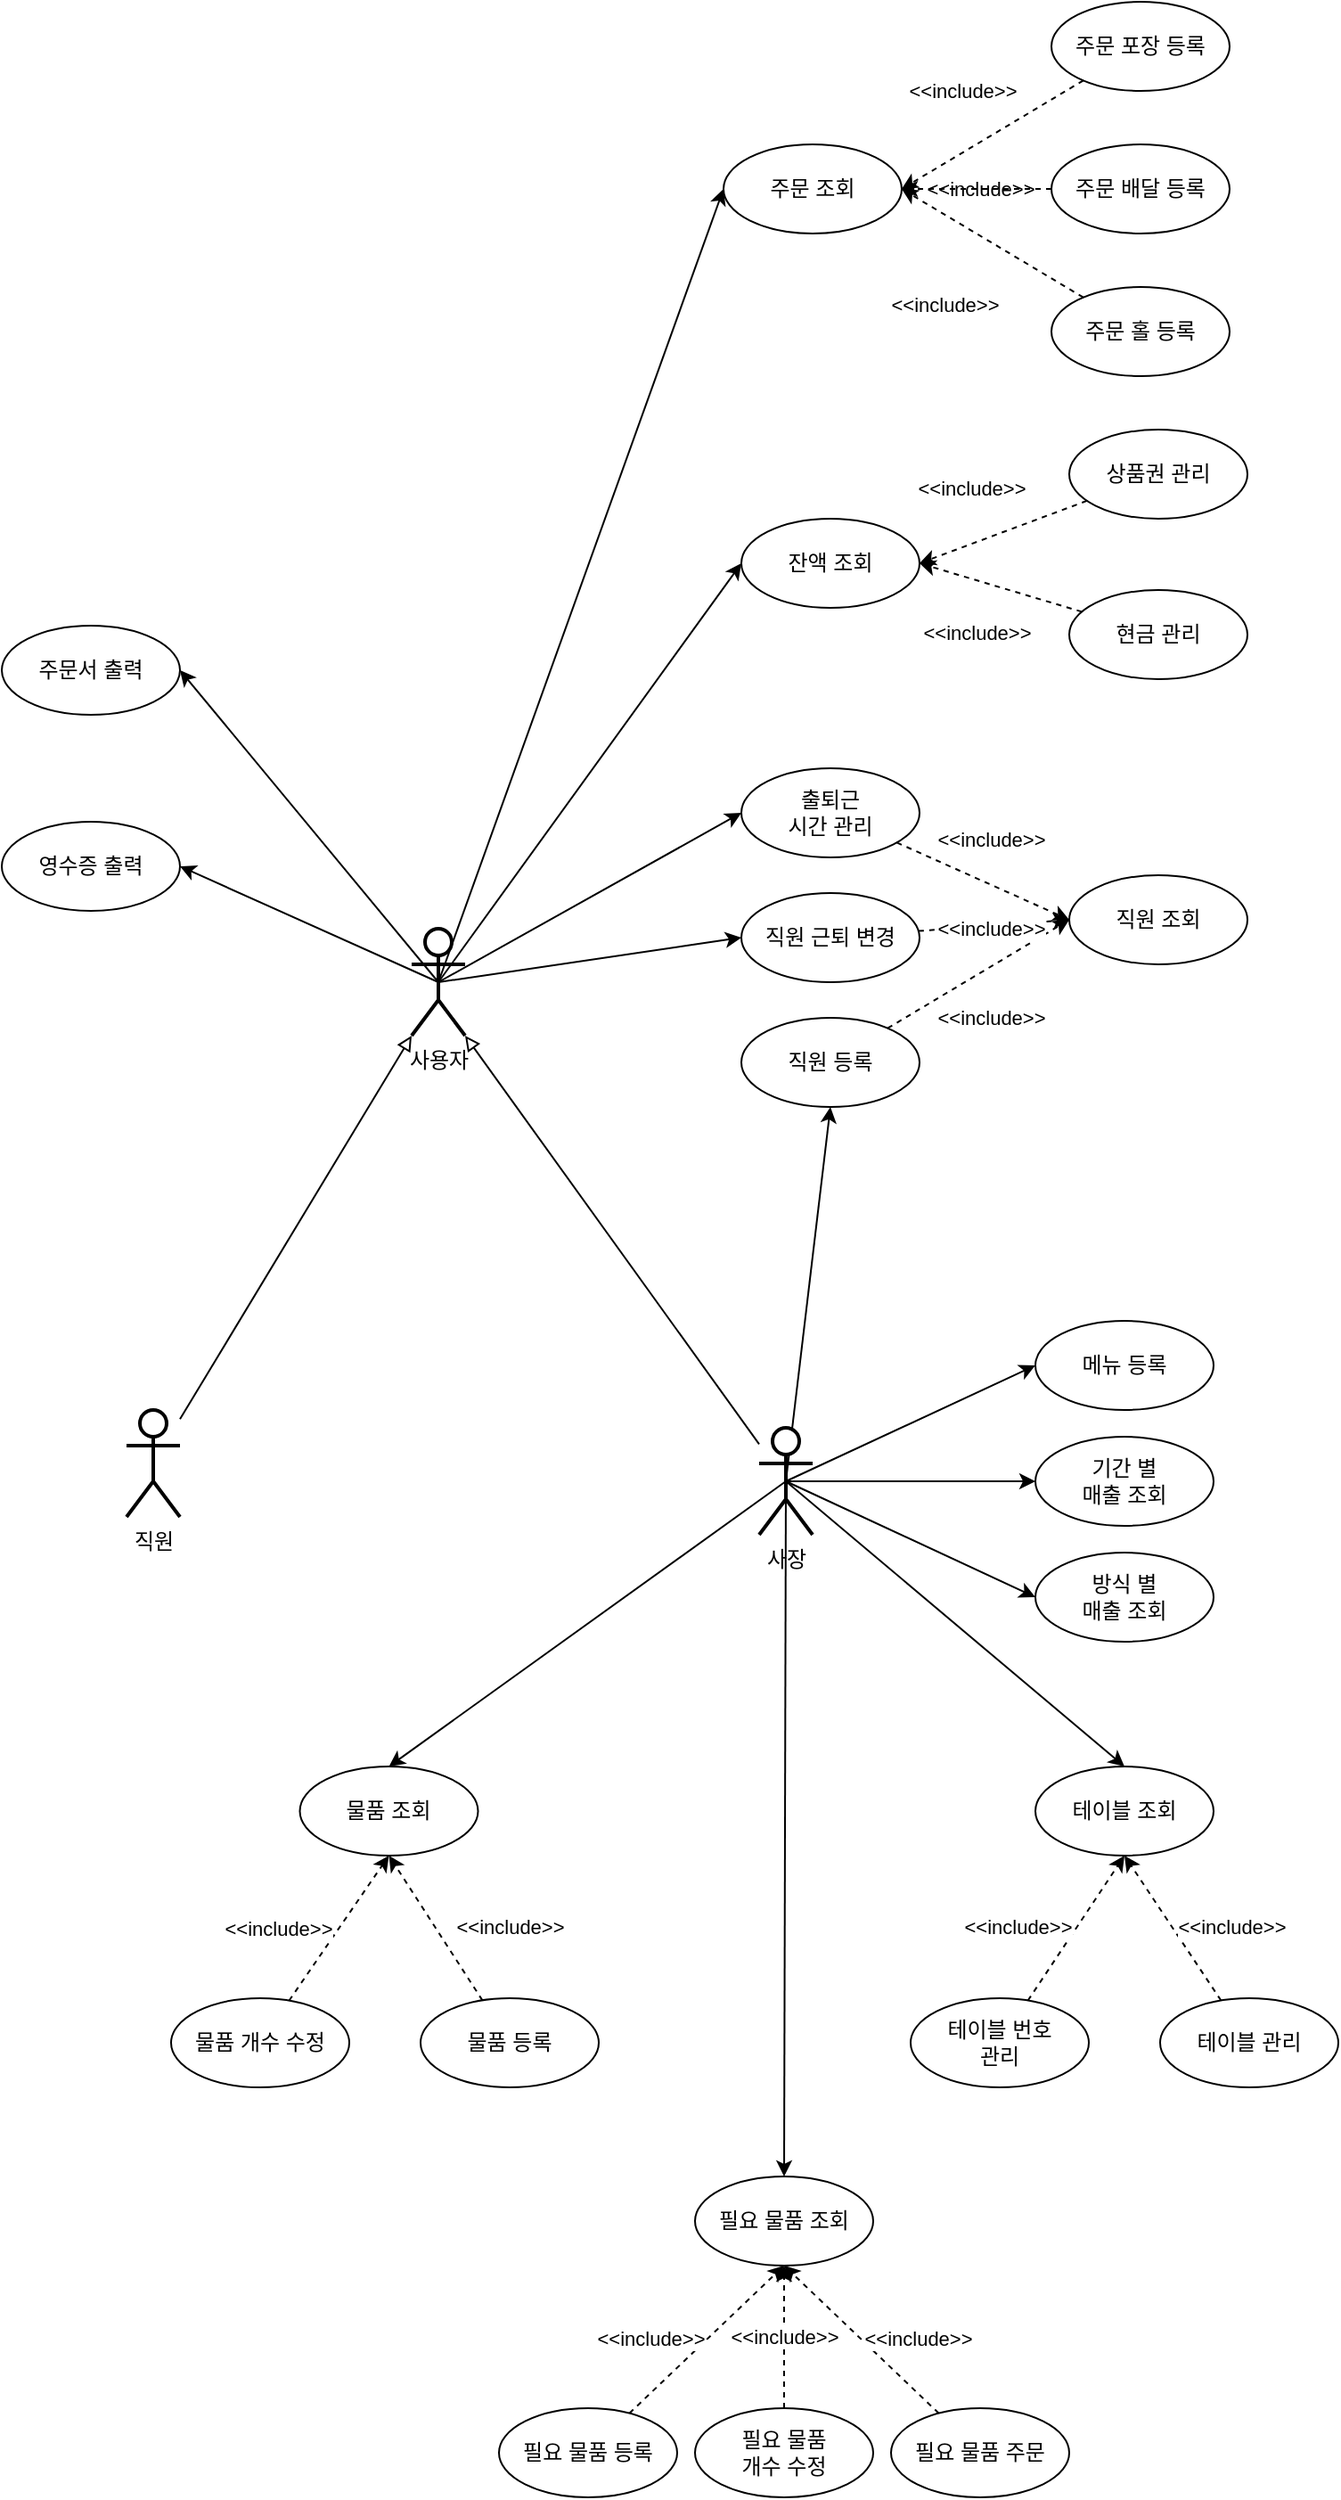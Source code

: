 <mxfile version="18.1.1" type="device" pages="4"><diagram id="XLv3GRLngKUpAvvZ9SsW" name="1. UseCase"><mxGraphModel dx="1364" dy="690" grid="1" gridSize="10" guides="1" tooltips="1" connect="1" arrows="1" fold="1" page="1" pageScale="1" pageWidth="827" pageHeight="1169" math="0" shadow="0"><root><mxCell id="0"/><mxCell id="1" parent="0"/><mxCell id="7q4t3Y_seSSApSRll7U9-6" style="edgeStyle=none;rounded=0;orthogonalLoop=1;jettySize=auto;html=1;entryX=0;entryY=1;entryDx=0;entryDy=0;entryPerimeter=0;endArrow=block;endFill=0;" parent="1" source="6VLzEkB3Qa9tf_RvDxwp-1" target="7q4t3Y_seSSApSRll7U9-1" edge="1"><mxGeometry relative="1" as="geometry"/></mxCell><mxCell id="6VLzEkB3Qa9tf_RvDxwp-1" value="직원" style="shape=umlActor;verticalLabelPosition=bottom;verticalAlign=top;html=1;outlineConnect=0;strokeWidth=2;" parent="1" vertex="1"><mxGeometry x="70" y="790" width="30" height="60" as="geometry"/></mxCell><mxCell id="7q4t3Y_seSSApSRll7U9-7" style="edgeStyle=none;rounded=0;orthogonalLoop=1;jettySize=auto;html=1;entryX=1;entryY=1;entryDx=0;entryDy=0;entryPerimeter=0;endArrow=block;endFill=0;" parent="1" source="6VLzEkB3Qa9tf_RvDxwp-2" target="7q4t3Y_seSSApSRll7U9-1" edge="1"><mxGeometry relative="1" as="geometry"/></mxCell><mxCell id="7q4t3Y_seSSApSRll7U9-42" style="edgeStyle=none;rounded=0;orthogonalLoop=1;jettySize=auto;html=1;exitX=0.5;exitY=0.5;exitDx=0;exitDy=0;exitPerimeter=0;entryX=0.5;entryY=0;entryDx=0;entryDy=0;endArrow=classic;endFill=1;" parent="1" source="6VLzEkB3Qa9tf_RvDxwp-2" target="7q4t3Y_seSSApSRll7U9-22" edge="1"><mxGeometry relative="1" as="geometry"/></mxCell><mxCell id="7q4t3Y_seSSApSRll7U9-44" style="edgeStyle=none;rounded=0;orthogonalLoop=1;jettySize=auto;html=1;exitX=0.5;exitY=0.5;exitDx=0;exitDy=0;exitPerimeter=0;entryX=0.5;entryY=0;entryDx=0;entryDy=0;endArrow=classic;endFill=1;" parent="1" source="6VLzEkB3Qa9tf_RvDxwp-2" target="7q4t3Y_seSSApSRll7U9-21" edge="1"><mxGeometry relative="1" as="geometry"/></mxCell><mxCell id="7q4t3Y_seSSApSRll7U9-45" style="edgeStyle=none;rounded=0;orthogonalLoop=1;jettySize=auto;html=1;exitX=0.5;exitY=0.5;exitDx=0;exitDy=0;exitPerimeter=0;entryX=0.5;entryY=0;entryDx=0;entryDy=0;endArrow=classic;endFill=1;" parent="1" source="6VLzEkB3Qa9tf_RvDxwp-2" target="7q4t3Y_seSSApSRll7U9-23" edge="1"><mxGeometry relative="1" as="geometry"/></mxCell><mxCell id="7q4t3Y_seSSApSRll7U9-46" style="edgeStyle=none;rounded=0;orthogonalLoop=1;jettySize=auto;html=1;exitX=0.5;exitY=0.5;exitDx=0;exitDy=0;exitPerimeter=0;entryX=0;entryY=0.5;entryDx=0;entryDy=0;endArrow=classic;endFill=1;" parent="1" source="6VLzEkB3Qa9tf_RvDxwp-2" target="7q4t3Y_seSSApSRll7U9-8" edge="1"><mxGeometry relative="1" as="geometry"/></mxCell><mxCell id="7q4t3Y_seSSApSRll7U9-47" style="edgeStyle=none;rounded=0;orthogonalLoop=1;jettySize=auto;html=1;exitX=0.5;exitY=0.5;exitDx=0;exitDy=0;exitPerimeter=0;entryX=0;entryY=0.5;entryDx=0;entryDy=0;endArrow=classic;endFill=1;" parent="1" source="6VLzEkB3Qa9tf_RvDxwp-2" target="7q4t3Y_seSSApSRll7U9-14" edge="1"><mxGeometry relative="1" as="geometry"/></mxCell><mxCell id="7q4t3Y_seSSApSRll7U9-48" style="edgeStyle=none;rounded=0;orthogonalLoop=1;jettySize=auto;html=1;exitX=0.5;exitY=0.5;exitDx=0;exitDy=0;exitPerimeter=0;entryX=0;entryY=0.5;entryDx=0;entryDy=0;endArrow=classic;endFill=1;" parent="1" source="6VLzEkB3Qa9tf_RvDxwp-2" target="7q4t3Y_seSSApSRll7U9-15" edge="1"><mxGeometry relative="1" as="geometry"/></mxCell><mxCell id="6CZ6n168MgycM2xZiwmM-3" style="edgeStyle=none;rounded=0;orthogonalLoop=1;jettySize=auto;html=1;exitX=0.5;exitY=0.5;exitDx=0;exitDy=0;exitPerimeter=0;entryX=0.5;entryY=1;entryDx=0;entryDy=0;" edge="1" parent="1" source="6VLzEkB3Qa9tf_RvDxwp-2" target="7q4t3Y_seSSApSRll7U9-18"><mxGeometry relative="1" as="geometry"/></mxCell><mxCell id="6VLzEkB3Qa9tf_RvDxwp-2" value="사장" style="shape=umlActor;verticalLabelPosition=bottom;verticalAlign=top;html=1;outlineConnect=0;strokeWidth=2;" parent="1" vertex="1"><mxGeometry x="425" y="800" width="30" height="60" as="geometry"/></mxCell><mxCell id="7q4t3Y_seSSApSRll7U9-68" style="edgeStyle=none;rounded=0;orthogonalLoop=1;jettySize=auto;html=1;exitX=0.5;exitY=0.5;exitDx=0;exitDy=0;exitPerimeter=0;entryX=1;entryY=0.5;entryDx=0;entryDy=0;endArrow=classic;endFill=1;" parent="1" source="7q4t3Y_seSSApSRll7U9-1" target="7q4t3Y_seSSApSRll7U9-54" edge="1"><mxGeometry relative="1" as="geometry"/></mxCell><mxCell id="7q4t3Y_seSSApSRll7U9-69" style="edgeStyle=none;rounded=0;orthogonalLoop=1;jettySize=auto;html=1;exitX=0.5;exitY=0.5;exitDx=0;exitDy=0;exitPerimeter=0;entryX=1;entryY=0.5;entryDx=0;entryDy=0;endArrow=classic;endFill=1;" parent="1" source="7q4t3Y_seSSApSRll7U9-1" target="7q4t3Y_seSSApSRll7U9-53" edge="1"><mxGeometry relative="1" as="geometry"/></mxCell><mxCell id="7q4t3Y_seSSApSRll7U9-70" style="edgeStyle=none;rounded=0;orthogonalLoop=1;jettySize=auto;html=1;exitX=0.5;exitY=0.5;exitDx=0;exitDy=0;exitPerimeter=0;entryX=0;entryY=0.5;entryDx=0;entryDy=0;endArrow=classic;endFill=1;" parent="1" source="7q4t3Y_seSSApSRll7U9-1" target="7q4t3Y_seSSApSRll7U9-52" edge="1"><mxGeometry relative="1" as="geometry"/></mxCell><mxCell id="7q4t3Y_seSSApSRll7U9-71" style="edgeStyle=none;rounded=0;orthogonalLoop=1;jettySize=auto;html=1;exitX=0.5;exitY=0.5;exitDx=0;exitDy=0;exitPerimeter=0;entryX=0;entryY=0.5;entryDx=0;entryDy=0;endArrow=classic;endFill=1;" parent="1" source="7q4t3Y_seSSApSRll7U9-1" target="7q4t3Y_seSSApSRll7U9-58" edge="1"><mxGeometry relative="1" as="geometry"/></mxCell><mxCell id="6CZ6n168MgycM2xZiwmM-1" style="rounded=0;orthogonalLoop=1;jettySize=auto;html=1;exitX=0.5;exitY=0.5;exitDx=0;exitDy=0;exitPerimeter=0;entryX=0;entryY=0.5;entryDx=0;entryDy=0;" edge="1" parent="1" source="7q4t3Y_seSSApSRll7U9-1" target="7q4t3Y_seSSApSRll7U9-19"><mxGeometry relative="1" as="geometry"/></mxCell><mxCell id="6CZ6n168MgycM2xZiwmM-2" style="edgeStyle=none;rounded=0;orthogonalLoop=1;jettySize=auto;html=1;exitX=0.5;exitY=0.5;exitDx=0;exitDy=0;exitPerimeter=0;entryX=0;entryY=0.5;entryDx=0;entryDy=0;" edge="1" parent="1" source="7q4t3Y_seSSApSRll7U9-1" target="7q4t3Y_seSSApSRll7U9-20"><mxGeometry relative="1" as="geometry"/></mxCell><mxCell id="7q4t3Y_seSSApSRll7U9-1" value="사용자" style="shape=umlActor;verticalLabelPosition=bottom;verticalAlign=top;html=1;outlineConnect=0;strokeWidth=2;" parent="1" vertex="1"><mxGeometry x="230" y="520" width="30" height="60" as="geometry"/></mxCell><mxCell id="7q4t3Y_seSSApSRll7U9-8" value="&lt;font color=&quot;#000000&quot;&gt;메뉴 등록&lt;/font&gt;" style="ellipse;whiteSpace=wrap;html=1;fontColor=#B9E0A5;strokeColor=#000000;strokeWidth=1;" parent="1" vertex="1"><mxGeometry x="580" y="740" width="100" height="50" as="geometry"/></mxCell><mxCell id="7q4t3Y_seSSApSRll7U9-14" value="&lt;font color=&quot;#000000&quot;&gt;기간 별&lt;br&gt;매출 조회&lt;br&gt;&lt;/font&gt;" style="ellipse;whiteSpace=wrap;html=1;fontColor=#B9E0A5;strokeColor=#000000;strokeWidth=1;" parent="1" vertex="1"><mxGeometry x="580" y="805" width="100" height="50" as="geometry"/></mxCell><mxCell id="7q4t3Y_seSSApSRll7U9-15" value="&lt;font color=&quot;#000000&quot;&gt;방식 별&lt;br&gt;매출 조회&lt;br&gt;&lt;/font&gt;" style="ellipse;whiteSpace=wrap;html=1;fontColor=#B9E0A5;strokeColor=#000000;strokeWidth=1;" parent="1" vertex="1"><mxGeometry x="580" y="870" width="100" height="50" as="geometry"/></mxCell><mxCell id="7q4t3Y_seSSApSRll7U9-36" value="" style="group" parent="1" vertex="1" connectable="0"><mxGeometry x="95" y="990" width="240" height="180" as="geometry"/></mxCell><mxCell id="7q4t3Y_seSSApSRll7U9-9" value="&lt;font color=&quot;#000000&quot;&gt;물품 등록&lt;/font&gt;" style="ellipse;whiteSpace=wrap;html=1;fontColor=#B9E0A5;strokeColor=#000000;strokeWidth=1;" parent="7q4t3Y_seSSApSRll7U9-36" vertex="1"><mxGeometry x="140" y="130" width="100" height="50" as="geometry"/></mxCell><mxCell id="7q4t3Y_seSSApSRll7U9-10" value="&lt;font color=&quot;#000000&quot;&gt;물품 개수 수정&lt;/font&gt;" style="ellipse;whiteSpace=wrap;html=1;fontColor=#B9E0A5;strokeColor=#000000;strokeWidth=1;" parent="7q4t3Y_seSSApSRll7U9-36" vertex="1"><mxGeometry y="130" width="100" height="50" as="geometry"/></mxCell><mxCell id="7q4t3Y_seSSApSRll7U9-22" value="&lt;font color=&quot;#000000&quot;&gt;물품 조회&lt;/font&gt;" style="ellipse;whiteSpace=wrap;html=1;fontColor=#B9E0A5;strokeColor=#000000;strokeWidth=1;" parent="7q4t3Y_seSSApSRll7U9-36" vertex="1"><mxGeometry x="72.25" width="100" height="50" as="geometry"/></mxCell><mxCell id="7q4t3Y_seSSApSRll7U9-26" value="&amp;lt;&amp;lt;include&amp;gt;&amp;gt;" style="edgeStyle=none;rounded=0;orthogonalLoop=1;jettySize=auto;html=1;entryX=0.5;entryY=1;entryDx=0;entryDy=0;dashed=1;endArrow=classic;endFill=1;" parent="7q4t3Y_seSSApSRll7U9-36" source="7q4t3Y_seSSApSRll7U9-9" target="7q4t3Y_seSSApSRll7U9-22" edge="1"><mxGeometry x="-0.456" y="-35" relative="1" as="geometry"><mxPoint as="offset"/></mxGeometry></mxCell><mxCell id="7q4t3Y_seSSApSRll7U9-25" value="&amp;lt;&amp;lt;include&amp;gt;&amp;gt;" style="edgeStyle=none;rounded=0;orthogonalLoop=1;jettySize=auto;html=1;entryX=0.5;entryY=1;entryDx=0;entryDy=0;endArrow=classic;endFill=1;dashed=1;" parent="7q4t3Y_seSSApSRll7U9-36" source="7q4t3Y_seSSApSRll7U9-10" target="7q4t3Y_seSSApSRll7U9-22" edge="1"><mxGeometry x="-0.382" y="29" relative="1" as="geometry"><mxPoint y="1" as="offset"/></mxGeometry></mxCell><mxCell id="7q4t3Y_seSSApSRll7U9-38" value="" style="group" parent="1" vertex="1" connectable="0"><mxGeometry x="510" y="990" width="240" height="180" as="geometry"/></mxCell><mxCell id="7q4t3Y_seSSApSRll7U9-16" value="&lt;font color=&quot;#000000&quot;&gt;테이블 번호&lt;br&gt;관리&lt;/font&gt;" style="ellipse;whiteSpace=wrap;html=1;fontColor=#B9E0A5;strokeColor=#000000;strokeWidth=1;" parent="7q4t3Y_seSSApSRll7U9-38" vertex="1"><mxGeometry y="130" width="100" height="50" as="geometry"/></mxCell><mxCell id="7q4t3Y_seSSApSRll7U9-17" value="&lt;font color=&quot;#000000&quot;&gt;테이블 관리&lt;/font&gt;" style="ellipse;whiteSpace=wrap;html=1;fontColor=#B9E0A5;strokeColor=#000000;strokeWidth=1;" parent="7q4t3Y_seSSApSRll7U9-38" vertex="1"><mxGeometry x="140" y="130" width="100" height="50" as="geometry"/></mxCell><mxCell id="7q4t3Y_seSSApSRll7U9-21" value="&lt;font color=&quot;#000000&quot;&gt;테이블 조회&lt;/font&gt;" style="ellipse;whiteSpace=wrap;html=1;fontColor=#B9E0A5;strokeColor=#000000;strokeWidth=1;" parent="7q4t3Y_seSSApSRll7U9-38" vertex="1"><mxGeometry x="70" width="100" height="50" as="geometry"/></mxCell><mxCell id="7q4t3Y_seSSApSRll7U9-30" value="&amp;lt;&amp;lt;include&amp;gt;&amp;gt;" style="edgeStyle=none;rounded=0;orthogonalLoop=1;jettySize=auto;html=1;entryX=0.5;entryY=1;entryDx=0;entryDy=0;dashed=1;endArrow=classic;endFill=1;" parent="7q4t3Y_seSSApSRll7U9-38" source="7q4t3Y_seSSApSRll7U9-16" target="7q4t3Y_seSSApSRll7U9-21" edge="1"><mxGeometry x="-0.363" y="28" relative="1" as="geometry"><mxPoint as="offset"/></mxGeometry></mxCell><mxCell id="7q4t3Y_seSSApSRll7U9-31" value="&amp;lt;&amp;lt;include&amp;gt;&amp;gt;" style="edgeStyle=none;rounded=0;orthogonalLoop=1;jettySize=auto;html=1;entryX=0.5;entryY=1;entryDx=0;entryDy=0;dashed=1;endArrow=classic;endFill=1;" parent="7q4t3Y_seSSApSRll7U9-38" source="7q4t3Y_seSSApSRll7U9-17" target="7q4t3Y_seSSApSRll7U9-21" edge="1"><mxGeometry x="-0.363" y="-28" relative="1" as="geometry"><mxPoint as="offset"/></mxGeometry></mxCell><mxCell id="7q4t3Y_seSSApSRll7U9-40" value="" style="group" parent="1" vertex="1" connectable="0"><mxGeometry x="279" y="1220" width="320" height="180" as="geometry"/></mxCell><mxCell id="7q4t3Y_seSSApSRll7U9-11" value="&lt;font color=&quot;#000000&quot;&gt;필요 물품 등록&lt;/font&gt;" style="ellipse;whiteSpace=wrap;html=1;fontColor=#B9E0A5;strokeColor=#000000;strokeWidth=1;" parent="7q4t3Y_seSSApSRll7U9-40" vertex="1"><mxGeometry y="130" width="100" height="50" as="geometry"/></mxCell><mxCell id="7q4t3Y_seSSApSRll7U9-12" value="&lt;font color=&quot;#000000&quot;&gt;필요 물품&lt;br&gt;개수 수정&lt;/font&gt;" style="ellipse;whiteSpace=wrap;html=1;fontColor=#B9E0A5;strokeColor=#000000;strokeWidth=1;" parent="7q4t3Y_seSSApSRll7U9-40" vertex="1"><mxGeometry x="110" y="130" width="100" height="50" as="geometry"/></mxCell><mxCell id="7q4t3Y_seSSApSRll7U9-13" value="&lt;font color=&quot;#000000&quot;&gt;필요 물품 주문&lt;/font&gt;" style="ellipse;whiteSpace=wrap;html=1;fontColor=#B9E0A5;strokeColor=#000000;strokeWidth=1;" parent="7q4t3Y_seSSApSRll7U9-40" vertex="1"><mxGeometry x="220" y="130" width="100" height="50" as="geometry"/></mxCell><mxCell id="7q4t3Y_seSSApSRll7U9-23" value="&lt;font color=&quot;#000000&quot;&gt;필요 물품 조회&lt;/font&gt;" style="ellipse;whiteSpace=wrap;html=1;fontColor=#B9E0A5;strokeColor=#000000;strokeWidth=1;" parent="7q4t3Y_seSSApSRll7U9-40" vertex="1"><mxGeometry x="110" width="100" height="50" as="geometry"/></mxCell><mxCell id="7q4t3Y_seSSApSRll7U9-27" value="&amp;lt;&amp;lt;include&amp;gt;&amp;gt;" style="edgeStyle=none;rounded=0;orthogonalLoop=1;jettySize=auto;html=1;entryX=0.5;entryY=1;entryDx=0;entryDy=0;dashed=1;endArrow=classic;endFill=1;" parent="7q4t3Y_seSSApSRll7U9-40" source="7q4t3Y_seSSApSRll7U9-11" target="7q4t3Y_seSSApSRll7U9-23" edge="1"><mxGeometry x="-0.368" y="22" relative="1" as="geometry"><mxPoint as="offset"/></mxGeometry></mxCell><mxCell id="7q4t3Y_seSSApSRll7U9-28" value="&amp;lt;&amp;lt;include&amp;gt;&amp;gt;" style="edgeStyle=none;rounded=0;orthogonalLoop=1;jettySize=auto;html=1;entryX=0.5;entryY=1;entryDx=0;entryDy=0;dashed=1;endArrow=classic;endFill=1;" parent="7q4t3Y_seSSApSRll7U9-40" source="7q4t3Y_seSSApSRll7U9-12" target="7q4t3Y_seSSApSRll7U9-23" edge="1"><mxGeometry relative="1" as="geometry"/></mxCell><mxCell id="7q4t3Y_seSSApSRll7U9-29" value="&amp;lt;&amp;lt;include&amp;gt;&amp;gt;" style="edgeStyle=none;rounded=0;orthogonalLoop=1;jettySize=auto;html=1;entryX=0.5;entryY=1;entryDx=0;entryDy=0;dashed=1;endArrow=classic;endFill=1;" parent="7q4t3Y_seSSApSRll7U9-40" source="7q4t3Y_seSSApSRll7U9-13" target="7q4t3Y_seSSApSRll7U9-23" edge="1"><mxGeometry x="-0.368" y="-22" relative="1" as="geometry"><mxPoint as="offset"/></mxGeometry></mxCell><mxCell id="7q4t3Y_seSSApSRll7U9-53" value="&lt;font color=&quot;#000000&quot;&gt;주문서 출력&lt;/font&gt;" style="ellipse;whiteSpace=wrap;html=1;fontColor=#B9E0A5;strokeColor=#000000;strokeWidth=1;" parent="1" vertex="1"><mxGeometry y="350" width="100" height="50" as="geometry"/></mxCell><mxCell id="7q4t3Y_seSSApSRll7U9-54" value="&lt;font color=&quot;#000000&quot;&gt;영수증 출력&lt;/font&gt;" style="ellipse;whiteSpace=wrap;html=1;fontColor=#B9E0A5;strokeColor=#000000;strokeWidth=1;" parent="1" vertex="1"><mxGeometry y="460" width="100" height="50" as="geometry"/></mxCell><mxCell id="7q4t3Y_seSSApSRll7U9-72" value="" style="group" parent="1" vertex="1" connectable="0"><mxGeometry x="415" y="240" width="284" height="140" as="geometry"/></mxCell><mxCell id="7q4t3Y_seSSApSRll7U9-56" value="&lt;font color=&quot;#000000&quot;&gt;현금 관리&lt;/font&gt;" style="ellipse;whiteSpace=wrap;html=1;fontColor=#B9E0A5;strokeColor=#000000;strokeWidth=1;" parent="7q4t3Y_seSSApSRll7U9-72" vertex="1"><mxGeometry x="184" y="90" width="100" height="50" as="geometry"/></mxCell><mxCell id="7q4t3Y_seSSApSRll7U9-57" value="&lt;font color=&quot;#000000&quot;&gt;상품권 관리&lt;/font&gt;" style="ellipse;whiteSpace=wrap;html=1;fontColor=#B9E0A5;strokeColor=#000000;strokeWidth=1;" parent="7q4t3Y_seSSApSRll7U9-72" vertex="1"><mxGeometry x="184" width="100" height="50" as="geometry"/></mxCell><mxCell id="7q4t3Y_seSSApSRll7U9-58" value="&lt;font color=&quot;#000000&quot;&gt;잔액 조회&lt;/font&gt;" style="ellipse;whiteSpace=wrap;html=1;fontColor=#B9E0A5;strokeColor=#000000;strokeWidth=1;" parent="7q4t3Y_seSSApSRll7U9-72" vertex="1"><mxGeometry y="50" width="100" height="50" as="geometry"/></mxCell><mxCell id="7q4t3Y_seSSApSRll7U9-65" value="&amp;lt;&amp;lt;include&amp;gt;&amp;gt;" style="edgeStyle=none;rounded=0;orthogonalLoop=1;jettySize=auto;html=1;dashed=1;endArrow=classic;endFill=1;entryX=1;entryY=0.5;entryDx=0;entryDy=0;" parent="7q4t3Y_seSSApSRll7U9-72" source="7q4t3Y_seSSApSRll7U9-57" edge="1" target="7q4t3Y_seSSApSRll7U9-58"><mxGeometry x="0.675" y="48" relative="1" as="geometry"><mxPoint x="96" y="250" as="targetPoint"/><mxPoint as="offset"/></mxGeometry></mxCell><mxCell id="7q4t3Y_seSSApSRll7U9-64" value="&amp;lt;&amp;lt;include&amp;gt;&amp;gt;" style="edgeStyle=none;rounded=0;orthogonalLoop=1;jettySize=auto;html=1;dashed=1;endArrow=classic;endFill=1;entryX=1;entryY=0.5;entryDx=0;entryDy=0;" parent="7q4t3Y_seSSApSRll7U9-72" source="7q4t3Y_seSSApSRll7U9-56" edge="1" target="7q4t3Y_seSSApSRll7U9-58"><mxGeometry x="0.675" y="-48" relative="1" as="geometry"><mxPoint x="96" y="250" as="targetPoint"/><mxPoint as="offset"/></mxGeometry></mxCell><mxCell id="7q4t3Y_seSSApSRll7U9-73" value="" style="group" parent="1" vertex="1" connectable="0"><mxGeometry x="405" width="284" height="210" as="geometry"/></mxCell><mxCell id="7q4t3Y_seSSApSRll7U9-49" value="&lt;font color=&quot;#000000&quot;&gt;주문 홀 등록&lt;/font&gt;" style="ellipse;whiteSpace=wrap;html=1;fontColor=#B9E0A5;strokeColor=#000000;strokeWidth=1;" parent="7q4t3Y_seSSApSRll7U9-73" vertex="1"><mxGeometry x="184" y="160" width="100" height="50" as="geometry"/></mxCell><mxCell id="7q4t3Y_seSSApSRll7U9-50" value="&lt;font color=&quot;#000000&quot;&gt;주문 배달 등록&lt;/font&gt;" style="ellipse;whiteSpace=wrap;html=1;fontColor=#B9E0A5;strokeColor=#000000;strokeWidth=1;" parent="7q4t3Y_seSSApSRll7U9-73" vertex="1"><mxGeometry x="184" y="80" width="100" height="50" as="geometry"/></mxCell><mxCell id="7q4t3Y_seSSApSRll7U9-51" value="&lt;font color=&quot;#000000&quot;&gt;주문 포장 등록&lt;/font&gt;" style="ellipse;whiteSpace=wrap;html=1;fontColor=#B9E0A5;strokeColor=#000000;strokeWidth=1;" parent="7q4t3Y_seSSApSRll7U9-73" vertex="1"><mxGeometry x="184" width="100" height="50" as="geometry"/></mxCell><mxCell id="7q4t3Y_seSSApSRll7U9-52" value="&lt;font color=&quot;#000000&quot;&gt;주문 조회&lt;/font&gt;" style="ellipse;whiteSpace=wrap;html=1;fontColor=#B9E0A5;strokeColor=#000000;strokeWidth=1;" parent="7q4t3Y_seSSApSRll7U9-73" vertex="1"><mxGeometry y="80" width="100" height="50" as="geometry"/></mxCell><mxCell id="7q4t3Y_seSSApSRll7U9-59" style="edgeStyle=none;rounded=0;orthogonalLoop=1;jettySize=auto;html=1;endArrow=classic;endFill=1;dashed=1;entryX=1;entryY=0.5;entryDx=0;entryDy=0;" parent="7q4t3Y_seSSApSRll7U9-73" source="7q4t3Y_seSSApSRll7U9-49" target="7q4t3Y_seSSApSRll7U9-52" edge="1"><mxGeometry relative="1" as="geometry"><mxPoint x="395" y="320" as="targetPoint"/></mxGeometry></mxCell><mxCell id="7q4t3Y_seSSApSRll7U9-60" value="&amp;lt;&amp;lt;include&amp;gt;&amp;gt;" style="edgeLabel;html=1;align=center;verticalAlign=middle;resizable=0;points=[];" parent="7q4t3Y_seSSApSRll7U9-59" vertex="1" connectable="0"><mxGeometry x="0.32" y="-1" relative="1" as="geometry"><mxPoint x="9" y="-20" as="offset"/></mxGeometry></mxCell><mxCell id="7q4t3Y_seSSApSRll7U9-63" value="&amp;lt;&amp;lt;include&amp;gt;&amp;gt;" style="edgeStyle=none;rounded=0;orthogonalLoop=1;jettySize=auto;html=1;entryX=1;entryY=0.5;entryDx=0;entryDy=0;dashed=1;endArrow=classic;endFill=1;" parent="7q4t3Y_seSSApSRll7U9-73" source="7q4t3Y_seSSApSRll7U9-51" target="7q4t3Y_seSSApSRll7U9-52" edge="1"><mxGeometry x="0.033" y="-30" relative="1" as="geometry"><mxPoint as="offset"/></mxGeometry></mxCell><mxCell id="7q4t3Y_seSSApSRll7U9-61" style="edgeStyle=none;rounded=0;orthogonalLoop=1;jettySize=auto;html=1;dashed=1;endArrow=classic;endFill=1;entryX=1;entryY=0.5;entryDx=0;entryDy=0;" parent="7q4t3Y_seSSApSRll7U9-73" source="7q4t3Y_seSSApSRll7U9-50" target="7q4t3Y_seSSApSRll7U9-52" edge="1"><mxGeometry relative="1" as="geometry"><mxPoint x="395" y="320" as="targetPoint"/><Array as="points"><mxPoint x="149" y="105"/></Array></mxGeometry></mxCell><mxCell id="7q4t3Y_seSSApSRll7U9-62" value="&amp;lt;&amp;lt;include&amp;gt;&amp;gt;" style="edgeLabel;html=1;align=center;verticalAlign=middle;resizable=0;points=[];" parent="7q4t3Y_seSSApSRll7U9-61" vertex="1" connectable="0"><mxGeometry x="-0.52" relative="1" as="geometry"><mxPoint x="-40" y="65" as="offset"/></mxGeometry></mxCell><mxCell id="7q4t3Y_seSSApSRll7U9-18" value="&lt;font color=&quot;#000000&quot;&gt;직원 등록&lt;/font&gt;" style="ellipse;whiteSpace=wrap;html=1;fontColor=#B9E0A5;strokeColor=#000000;strokeWidth=1;" parent="1" vertex="1"><mxGeometry x="415" y="570" width="100" height="50" as="geometry"/></mxCell><mxCell id="7q4t3Y_seSSApSRll7U9-19" value="&lt;font color=&quot;#000000&quot;&gt;출퇴근&lt;br&gt;시간 관리&lt;br&gt;&lt;/font&gt;" style="ellipse;whiteSpace=wrap;html=1;fontColor=#B9E0A5;strokeColor=#000000;strokeWidth=1;" parent="1" vertex="1"><mxGeometry x="415" y="430" width="100" height="50" as="geometry"/></mxCell><mxCell id="7q4t3Y_seSSApSRll7U9-20" value="&lt;font color=&quot;#000000&quot;&gt;직원 근퇴 변경&lt;/font&gt;" style="ellipse;whiteSpace=wrap;html=1;fontColor=#B9E0A5;strokeColor=#000000;strokeWidth=1;" parent="1" vertex="1"><mxGeometry x="415" y="500" width="100" height="50" as="geometry"/></mxCell><mxCell id="7q4t3Y_seSSApSRll7U9-24" value="&lt;font color=&quot;#000000&quot;&gt;직원 조회&lt;/font&gt;" style="ellipse;whiteSpace=wrap;html=1;fontColor=#B9E0A5;strokeColor=#000000;strokeWidth=1;" parent="1" vertex="1"><mxGeometry x="599" y="490" width="100" height="50" as="geometry"/></mxCell><mxCell id="7q4t3Y_seSSApSRll7U9-32" value="&amp;lt;&amp;lt;include&amp;gt;&amp;gt;" style="edgeStyle=none;rounded=0;orthogonalLoop=1;jettySize=auto;html=1;entryX=0;entryY=0.5;entryDx=0;entryDy=0;dashed=1;endArrow=classic;endFill=1;" parent="1" source="7q4t3Y_seSSApSRll7U9-18" target="7q4t3Y_seSSApSRll7U9-24" edge="1"><mxGeometry x="-0.112" y="-25" relative="1" as="geometry"><mxPoint as="offset"/></mxGeometry></mxCell><mxCell id="7q4t3Y_seSSApSRll7U9-33" value="&amp;lt;&amp;lt;include&amp;gt;&amp;gt;" style="edgeStyle=none;rounded=0;orthogonalLoop=1;jettySize=auto;html=1;entryX=0;entryY=0.5;entryDx=0;entryDy=0;dashed=1;endArrow=classic;endFill=1;" parent="1" source="7q4t3Y_seSSApSRll7U9-19" target="7q4t3Y_seSSApSRll7U9-24" edge="1"><mxGeometry x="-0.105" y="23" relative="1" as="geometry"><mxPoint as="offset"/></mxGeometry></mxCell><mxCell id="7q4t3Y_seSSApSRll7U9-34" value="&amp;lt;&amp;lt;include&amp;gt;&amp;gt;" style="edgeStyle=none;rounded=0;orthogonalLoop=1;jettySize=auto;html=1;entryX=0;entryY=0.5;entryDx=0;entryDy=0;dashed=1;endArrow=classic;endFill=1;" parent="1" source="7q4t3Y_seSSApSRll7U9-20" target="7q4t3Y_seSSApSRll7U9-24" edge="1"><mxGeometry x="-0.044" y="-2" relative="1" as="geometry"><mxPoint as="offset"/></mxGeometry></mxCell></root></mxGraphModel></diagram><diagram name="1.4 Actor" id="lIpppOiQBQRRX8-YEswh"><mxGraphModel dx="1364" dy="743" grid="1" gridSize="10" guides="1" tooltips="1" connect="1" arrows="1" fold="1" page="1" pageScale="1" pageWidth="827" pageHeight="1169" math="0" shadow="0"><root><mxCell id="0"/><mxCell id="1" parent="0"/><mxCell id="oHlWrasGiPrqjkjnoK_V-8" value="일반화 관계" style="text;html=1;strokeColor=#B9E0A5;fillColor=none;align=left;verticalAlign=top;whiteSpace=wrap;rounded=0;fontStyle=1;fontColor=#B9E0A5;" vertex="1" parent="1"><mxGeometry x="215" y="60" width="225" height="250" as="geometry"/></mxCell><mxCell id="dlescjuE_scS5DGokHt_-5" value="사용자 액터" style="text;html=1;strokeColor=#B9E0A5;fillColor=none;align=left;verticalAlign=top;whiteSpace=wrap;rounded=0;fontStyle=1;fontColor=#B9E0A5;" parent="1" vertex="1"><mxGeometry x="30" y="60" width="155" height="120" as="geometry"/></mxCell><mxCell id="dlescjuE_scS5DGokHt_-1" value="직원" style="shape=umlActor;verticalLabelPosition=bottom;verticalAlign=top;html=1;outlineConnect=0;strokeWidth=2;" parent="1" vertex="1"><mxGeometry x="62.5" y="90" width="30" height="60" as="geometry"/></mxCell><mxCell id="dlescjuE_scS5DGokHt_-2" value="사장" style="shape=umlActor;verticalLabelPosition=bottom;verticalAlign=top;html=1;outlineConnect=0;strokeWidth=2;" parent="1" vertex="1"><mxGeometry x="122.5" y="90" width="30" height="60" as="geometry"/></mxCell><mxCell id="dlescjuE_scS5DGokHt_-6" value="유지보수&lt;br&gt;담당자" style="shape=umlActor;verticalLabelPosition=bottom;verticalAlign=top;html=1;outlineConnect=0;strokeWidth=2;" parent="1" vertex="1"><mxGeometry x="92.5" y="360" width="30" height="60" as="geometry"/></mxCell><mxCell id="dlescjuE_scS5DGokHt_-8" value="보조 액터" style="text;html=1;strokeColor=#B9E0A5;fillColor=none;align=left;verticalAlign=top;whiteSpace=wrap;rounded=0;fontStyle=1;fontColor=#B9E0A5;" parent="1" vertex="1"><mxGeometry x="30" y="330" width="155" height="140" as="geometry"/></mxCell><mxCell id="oHlWrasGiPrqjkjnoK_V-5" style="rounded=0;orthogonalLoop=1;jettySize=auto;html=1;endArrow=block;endFill=0;entryX=0;entryY=1;entryDx=0;entryDy=0;entryPerimeter=0;" edge="1" parent="1" source="oHlWrasGiPrqjkjnoK_V-1" target="oHlWrasGiPrqjkjnoK_V-3"><mxGeometry relative="1" as="geometry"/></mxCell><mxCell id="oHlWrasGiPrqjkjnoK_V-1" value="직원" style="shape=umlActor;verticalLabelPosition=bottom;verticalAlign=top;html=1;outlineConnect=0;strokeWidth=2;" vertex="1" parent="1"><mxGeometry x="240" y="210" width="30" height="60" as="geometry"/></mxCell><mxCell id="oHlWrasGiPrqjkjnoK_V-6" style="edgeStyle=none;rounded=0;orthogonalLoop=1;jettySize=auto;html=1;endArrow=block;endFill=0;entryX=1;entryY=1;entryDx=0;entryDy=0;entryPerimeter=0;" edge="1" parent="1" source="oHlWrasGiPrqjkjnoK_V-2" target="oHlWrasGiPrqjkjnoK_V-3"><mxGeometry relative="1" as="geometry"><mxPoint x="400" y="170" as="targetPoint"/></mxGeometry></mxCell><mxCell id="oHlWrasGiPrqjkjnoK_V-2" value="사장" style="shape=umlActor;verticalLabelPosition=bottom;verticalAlign=top;html=1;outlineConnect=0;strokeWidth=2;" vertex="1" parent="1"><mxGeometry x="380" y="210" width="30" height="60" as="geometry"/></mxCell><mxCell id="oHlWrasGiPrqjkjnoK_V-3" value="사용자" style="shape=umlActor;verticalLabelPosition=bottom;verticalAlign=top;html=1;outlineConnect=0;strokeWidth=2;" vertex="1" parent="1"><mxGeometry x="314" y="90" width="30" height="60" as="geometry"/></mxCell></root></mxGraphModel></diagram><diagram name="2.1 Function" id="4y_z7RNHBhW3M2Cy9awj"><mxGraphModel dx="1364" dy="743" grid="1" gridSize="10" guides="1" tooltips="1" connect="1" arrows="1" fold="1" page="1" pageScale="1" pageWidth="827" pageHeight="1169" math="0" shadow="0"><root><mxCell id="0"/><mxCell id="1" parent="0"/><mxCell id="H4nl5Sx1HJhmcgOU8luw-110" value="테이블 관리 (E)" style="text;html=1;strokeColor=#B9E0A5;fillColor=none;align=left;verticalAlign=top;whiteSpace=wrap;rounded=0;fontStyle=1;fontColor=#B9E0A5;" parent="1" vertex="1"><mxGeometry x="40" y="1130" width="530" height="150" as="geometry"/></mxCell><mxCell id="H4nl5Sx1HJhmcgOU8luw-96" value="매출 관리 (D)" style="text;html=1;strokeColor=#B9E0A5;fillColor=none;align=left;verticalAlign=top;whiteSpace=wrap;rounded=0;fontStyle=1;fontColor=#B9E0A5;" parent="1" vertex="1"><mxGeometry x="40" y="880" width="640" height="210" as="geometry"/></mxCell><mxCell id="H4nl5Sx1HJhmcgOU8luw-70" value="재고 관리 (C)" style="text;html=1;strokeColor=#B9E0A5;fillColor=none;align=left;verticalAlign=top;whiteSpace=wrap;rounded=0;fontStyle=1;fontColor=#B9E0A5;" parent="1" vertex="1"><mxGeometry x="40" y="520" width="640" height="330" as="geometry"/></mxCell><mxCell id="H4nl5Sx1HJhmcgOU8luw-55" value="" style="group" parent="1" vertex="1" connectable="0"><mxGeometry x="60" y="550" width="350" height="280" as="geometry"/></mxCell><mxCell id="H4nl5Sx1HJhmcgOU8luw-30" value="&lt;font color=&quot;#000000&quot;&gt;물품 추가&lt;/font&gt;" style="ellipse;whiteSpace=wrap;html=1;fontColor=#B9E0A5;strokeColor=#000000;strokeWidth=1;" parent="H4nl5Sx1HJhmcgOU8luw-55" vertex="1"><mxGeometry x="10" y="10" width="100" height="50" as="geometry"/></mxCell><mxCell id="H4nl5Sx1HJhmcgOU8luw-31" value="&lt;font color=&quot;#000000&quot;&gt;물품 삭제&lt;/font&gt;" style="ellipse;whiteSpace=wrap;html=1;fontColor=#B9E0A5;strokeColor=#000000;strokeWidth=1;" parent="H4nl5Sx1HJhmcgOU8luw-55" vertex="1"><mxGeometry x="120" y="10" width="100" height="50" as="geometry"/></mxCell><mxCell id="H4nl5Sx1HJhmcgOU8luw-32" value="&lt;font color=&quot;#000000&quot;&gt;물품 개수 추가&lt;/font&gt;" style="ellipse;whiteSpace=wrap;html=1;fontColor=#B9E0A5;strokeColor=#000000;strokeWidth=1;" parent="H4nl5Sx1HJhmcgOU8luw-55" vertex="1"><mxGeometry x="10" y="70" width="100" height="50" as="geometry"/></mxCell><mxCell id="H4nl5Sx1HJhmcgOU8luw-33" value="&lt;font color=&quot;#000000&quot;&gt;물품 개수 삭제&lt;/font&gt;" style="ellipse;whiteSpace=wrap;html=1;fontColor=#B9E0A5;strokeColor=#000000;strokeWidth=1;" parent="H4nl5Sx1HJhmcgOU8luw-55" vertex="1"><mxGeometry x="120" y="70" width="100" height="50" as="geometry"/></mxCell><mxCell id="H4nl5Sx1HJhmcgOU8luw-34" value="&lt;font color=&quot;#000000&quot;&gt;물품 수정&lt;/font&gt;" style="ellipse;whiteSpace=wrap;html=1;fontColor=#B9E0A5;strokeColor=#000000;strokeWidth=1;" parent="H4nl5Sx1HJhmcgOU8luw-55" vertex="1"><mxGeometry x="230" y="10" width="100" height="50" as="geometry"/></mxCell><mxCell id="H4nl5Sx1HJhmcgOU8luw-36" value="&lt;font color=&quot;#000000&quot;&gt;필요 물품 추가&lt;/font&gt;" style="ellipse;whiteSpace=wrap;html=1;fontColor=#B9E0A5;strokeColor=#000000;strokeWidth=1;" parent="H4nl5Sx1HJhmcgOU8luw-55" vertex="1"><mxGeometry x="10" y="150" width="100" height="50" as="geometry"/></mxCell><mxCell id="H4nl5Sx1HJhmcgOU8luw-37" value="&lt;font color=&quot;#000000&quot;&gt;필요 물품 삭제&lt;/font&gt;" style="ellipse;whiteSpace=wrap;html=1;fontColor=#B9E0A5;strokeColor=#000000;strokeWidth=1;" parent="H4nl5Sx1HJhmcgOU8luw-55" vertex="1"><mxGeometry x="120" y="150" width="100" height="50" as="geometry"/></mxCell><mxCell id="H4nl5Sx1HJhmcgOU8luw-38" value="&lt;font color=&quot;#000000&quot;&gt;필요 물품 수정&lt;/font&gt;" style="ellipse;whiteSpace=wrap;html=1;fontColor=#B9E0A5;strokeColor=#000000;strokeWidth=1;" parent="H4nl5Sx1HJhmcgOU8luw-55" vertex="1"><mxGeometry x="230" y="150" width="100" height="50" as="geometry"/></mxCell><mxCell id="H4nl5Sx1HJhmcgOU8luw-39" value="&lt;font color=&quot;#000000&quot;&gt;필요 물품&lt;br&gt;개수 추가&lt;/font&gt;" style="ellipse;whiteSpace=wrap;html=1;fontColor=#B9E0A5;strokeColor=#000000;strokeWidth=1;" parent="H4nl5Sx1HJhmcgOU8luw-55" vertex="1"><mxGeometry x="10" y="210" width="100" height="50" as="geometry"/></mxCell><mxCell id="H4nl5Sx1HJhmcgOU8luw-40" value="&lt;span style=&quot;color: rgb(0, 0, 0);&quot;&gt;필요 물품&lt;/span&gt;&lt;br style=&quot;color: rgb(0, 0, 0);&quot;&gt;&lt;span style=&quot;color: rgb(0, 0, 0);&quot;&gt;개수 삭제&lt;/span&gt;" style="ellipse;whiteSpace=wrap;html=1;fontColor=#B9E0A5;strokeColor=#000000;strokeWidth=1;" parent="H4nl5Sx1HJhmcgOU8luw-55" vertex="1"><mxGeometry x="120" y="210" width="100" height="50" as="geometry"/></mxCell><mxCell id="H4nl5Sx1HJhmcgOU8luw-41" value="&lt;font color=&quot;#b5739d&quot;&gt;물품 관리 (C.A)&lt;/font&gt;" style="text;html=1;strokeColor=#B5739D;fillColor=none;align=right;verticalAlign=bottom;whiteSpace=wrap;rounded=0;fontStyle=1;fontColor=#B9E0A5;" parent="H4nl5Sx1HJhmcgOU8luw-55" vertex="1"><mxGeometry width="350" height="280" as="geometry"/></mxCell><mxCell id="H4nl5Sx1HJhmcgOU8luw-54" style="edgeStyle=none;rounded=0;orthogonalLoop=1;jettySize=auto;html=1;exitX=0;exitY=0.5;exitDx=0;exitDy=0;entryX=1;entryY=0.5;entryDx=0;entryDy=0;fontColor=#B5739D;endArrow=none;endFill=0;strokeColor=#B5739D;" parent="H4nl5Sx1HJhmcgOU8luw-55" source="H4nl5Sx1HJhmcgOU8luw-41" target="H4nl5Sx1HJhmcgOU8luw-41" edge="1"><mxGeometry relative="1" as="geometry"/></mxCell><mxCell id="H4nl5Sx1HJhmcgOU8luw-1" value="주문 관리 (A)" style="text;html=1;strokeColor=#B9E0A5;fillColor=none;align=left;verticalAlign=top;whiteSpace=wrap;rounded=0;fontStyle=1;fontColor=#B9E0A5;" parent="1" vertex="1"><mxGeometry x="40" y="40" width="720" height="260" as="geometry"/></mxCell><mxCell id="H4nl5Sx1HJhmcgOU8luw-22" value="&lt;font color=&quot;#b5739d&quot;&gt;결제 계산 (A.D)&lt;/font&gt;" style="text;html=1;strokeColor=#B5739D;fillColor=none;align=right;verticalAlign=bottom;whiteSpace=wrap;rounded=0;fontStyle=1;fontColor=#B9E0A5;" parent="1" vertex="1"><mxGeometry x="510" y="70" width="230" height="210" as="geometry"/></mxCell><mxCell id="H4nl5Sx1HJhmcgOU8luw-15" value="&lt;font color=&quot;#000000&quot;&gt;현금 결제&lt;/font&gt;" style="ellipse;whiteSpace=wrap;html=1;fontColor=#B9E0A5;strokeColor=#000000;strokeWidth=1;" parent="1" vertex="1"><mxGeometry x="520" y="90" width="100" height="50" as="geometry"/></mxCell><mxCell id="H4nl5Sx1HJhmcgOU8luw-16" value="&lt;font color=&quot;#000000&quot;&gt;카드 결제&lt;/font&gt;" style="ellipse;whiteSpace=wrap;html=1;fontColor=#B9E0A5;strokeColor=#000000;strokeWidth=1;" parent="1" vertex="1"><mxGeometry x="520" y="150" width="100" height="50" as="geometry"/></mxCell><mxCell id="H4nl5Sx1HJhmcgOU8luw-17" value="&lt;font color=&quot;#000000&quot;&gt;상품권 결제&lt;/font&gt;" style="ellipse;whiteSpace=wrap;html=1;fontColor=#B9E0A5;strokeColor=#000000;strokeWidth=1;" parent="1" vertex="1"><mxGeometry x="520" y="210" width="100" height="50" as="geometry"/></mxCell><mxCell id="H4nl5Sx1HJhmcgOU8luw-18" value="&lt;font color=&quot;#000000&quot;&gt;거스름돈&lt;br&gt;계산&lt;br&gt;&lt;/font&gt;" style="ellipse;whiteSpace=wrap;html=1;fontColor=#B9E0A5;strokeColor=#000000;strokeWidth=1;" parent="1" vertex="1"><mxGeometry x="630" y="90" width="100" height="50" as="geometry"/></mxCell><mxCell id="H4nl5Sx1HJhmcgOU8luw-19" value="&lt;font color=&quot;#000000&quot;&gt;카드 취소&lt;br&gt;&lt;/font&gt;" style="ellipse;whiteSpace=wrap;html=1;fontColor=#B9E0A5;strokeColor=#000000;strokeWidth=1;" parent="1" vertex="1"><mxGeometry x="630" y="150" width="100" height="50" as="geometry"/></mxCell><mxCell id="H4nl5Sx1HJhmcgOU8luw-44" value="" style="group" parent="1" vertex="1" connectable="0"><mxGeometry x="50" y="70" width="270" height="240" as="geometry"/></mxCell><mxCell id="H4nl5Sx1HJhmcgOU8luw-8" value="&lt;font color=&quot;#b5739d&quot;&gt;주문 입력 (A.A)&lt;/font&gt;" style="text;html=1;strokeColor=#B5739D;fillColor=none;align=right;verticalAlign=bottom;whiteSpace=wrap;rounded=0;fontStyle=1;fontColor=#B9E0A5;" parent="H4nl5Sx1HJhmcgOU8luw-44" vertex="1"><mxGeometry width="270" height="210" as="geometry"/></mxCell><mxCell id="H4nl5Sx1HJhmcgOU8luw-2" value="&lt;font color=&quot;#000000&quot;&gt;주문 홀 입력&lt;/font&gt;" style="ellipse;whiteSpace=wrap;html=1;fontColor=#B9E0A5;strokeColor=#000000;strokeWidth=1;" parent="H4nl5Sx1HJhmcgOU8luw-44" vertex="1"><mxGeometry x="20" y="10" width="100" height="50" as="geometry"/></mxCell><mxCell id="H4nl5Sx1HJhmcgOU8luw-3" value="&lt;font color=&quot;#000000&quot;&gt;주문 배달 입력&lt;br&gt;&lt;/font&gt;" style="ellipse;whiteSpace=wrap;html=1;fontColor=#B9E0A5;strokeColor=#000000;strokeWidth=1;" parent="H4nl5Sx1HJhmcgOU8luw-44" vertex="1"><mxGeometry x="20" y="70" width="100" height="50" as="geometry"/></mxCell><mxCell id="H4nl5Sx1HJhmcgOU8luw-4" value="&lt;font color=&quot;#000000&quot;&gt;주문 포장 입력&lt;br&gt;&lt;/font&gt;" style="ellipse;whiteSpace=wrap;html=1;fontColor=#B9E0A5;strokeColor=#000000;strokeWidth=1;" parent="H4nl5Sx1HJhmcgOU8luw-44" vertex="1"><mxGeometry x="20" y="130" width="100" height="50" as="geometry"/></mxCell><mxCell id="H4nl5Sx1HJhmcgOU8luw-5" value="&lt;font color=&quot;#000000&quot;&gt;주문 홀 취소&lt;/font&gt;" style="ellipse;whiteSpace=wrap;html=1;fontColor=#B9E0A5;strokeColor=#000000;strokeWidth=1;" parent="H4nl5Sx1HJhmcgOU8luw-44" vertex="1"><mxGeometry x="130" y="10" width="100" height="50" as="geometry"/></mxCell><mxCell id="H4nl5Sx1HJhmcgOU8luw-6" value="&lt;font color=&quot;#000000&quot;&gt;주문 배달 취소&lt;/font&gt;" style="ellipse;whiteSpace=wrap;html=1;fontColor=#B9E0A5;strokeColor=#000000;strokeWidth=1;" parent="H4nl5Sx1HJhmcgOU8luw-44" vertex="1"><mxGeometry x="130" y="70" width="100" height="50" as="geometry"/></mxCell><mxCell id="H4nl5Sx1HJhmcgOU8luw-7" value="&lt;font color=&quot;#000000&quot;&gt;주문 포장 취소&lt;/font&gt;" style="ellipse;whiteSpace=wrap;html=1;fontColor=#B9E0A5;strokeColor=#000000;strokeWidth=1;" parent="H4nl5Sx1HJhmcgOU8luw-44" vertex="1"><mxGeometry x="130" y="130" width="100" height="50" as="geometry"/></mxCell><mxCell id="H4nl5Sx1HJhmcgOU8luw-45" value="" style="group" parent="1" vertex="1" connectable="0"><mxGeometry x="340" y="70" width="150" height="100" as="geometry"/></mxCell><mxCell id="H4nl5Sx1HJhmcgOU8luw-10" value="&lt;font color=&quot;#b5739d&quot;&gt;주문 출력 (A.B)&lt;/font&gt;" style="text;html=1;strokeColor=#B5739D;fillColor=none;align=right;verticalAlign=bottom;whiteSpace=wrap;rounded=0;fontStyle=1;fontColor=#B9E0A5;" parent="H4nl5Sx1HJhmcgOU8luw-45" vertex="1"><mxGeometry width="150" height="100" as="geometry"/></mxCell><mxCell id="H4nl5Sx1HJhmcgOU8luw-11" value="&lt;font color=&quot;#000000&quot;&gt;주문서 출력&lt;/font&gt;" style="ellipse;whiteSpace=wrap;html=1;fontColor=#B9E0A5;strokeColor=#000000;strokeWidth=1;" parent="H4nl5Sx1HJhmcgOU8luw-45" vertex="1"><mxGeometry x="25" y="20" width="100" height="50" as="geometry"/></mxCell><mxCell id="H4nl5Sx1HJhmcgOU8luw-50" value="" style="group" parent="1" vertex="1" connectable="0"><mxGeometry x="340" y="180" width="150" height="100" as="geometry"/></mxCell><mxCell id="H4nl5Sx1HJhmcgOU8luw-13" value="&lt;font color=&quot;#b5739d&quot;&gt;영수증 출력 (A.C)&lt;/font&gt;" style="text;html=1;strokeColor=#B5739D;fillColor=none;align=right;verticalAlign=bottom;whiteSpace=wrap;rounded=0;fontStyle=1;fontColor=#B9E0A5;" parent="H4nl5Sx1HJhmcgOU8luw-50" vertex="1"><mxGeometry width="150" height="100" as="geometry"/></mxCell><mxCell id="H4nl5Sx1HJhmcgOU8luw-14" value="&lt;font color=&quot;#000000&quot;&gt;영수증 출력&lt;/font&gt;" style="ellipse;whiteSpace=wrap;html=1;fontColor=#B9E0A5;strokeColor=#000000;strokeWidth=1;" parent="H4nl5Sx1HJhmcgOU8luw-50" vertex="1"><mxGeometry x="25" y="25" width="100" height="50" as="geometry"/></mxCell><mxCell id="H4nl5Sx1HJhmcgOU8luw-63" value="" style="group" parent="1" vertex="1" connectable="0"><mxGeometry x="430" y="550" width="230" height="145" as="geometry"/></mxCell><mxCell id="H4nl5Sx1HJhmcgOU8luw-57" value="&lt;font color=&quot;#b5739d&quot;&gt;물품 주문 관리 (C.B)&lt;/font&gt;" style="text;html=1;strokeColor=#B5739D;fillColor=none;align=right;verticalAlign=bottom;whiteSpace=wrap;rounded=0;fontStyle=1;fontColor=#B9E0A5;" parent="H4nl5Sx1HJhmcgOU8luw-63" vertex="1"><mxGeometry width="230" height="145" as="geometry"/></mxCell><mxCell id="H4nl5Sx1HJhmcgOU8luw-60" value="&lt;font color=&quot;#000000&quot;&gt;필요 물품 주문&lt;/font&gt;" style="ellipse;whiteSpace=wrap;html=1;fontColor=#B9E0A5;strokeColor=#000000;strokeWidth=1;" parent="H4nl5Sx1HJhmcgOU8luw-63" vertex="1"><mxGeometry x="10" y="5" width="100" height="50" as="geometry"/></mxCell><mxCell id="H4nl5Sx1HJhmcgOU8luw-61" value="&lt;font color=&quot;#000000&quot;&gt;현재 주문 중&lt;br&gt;물품&lt;br&gt;&lt;/font&gt;" style="ellipse;whiteSpace=wrap;html=1;fontColor=#B9E0A5;strokeColor=#000000;strokeWidth=1;" parent="H4nl5Sx1HJhmcgOU8luw-63" vertex="1"><mxGeometry x="10" y="65" width="100" height="50" as="geometry"/></mxCell><mxCell id="H4nl5Sx1HJhmcgOU8luw-62" value="&lt;font color=&quot;#000000&quot;&gt;물품 주문&lt;br&gt;취소&lt;br&gt;&lt;/font&gt;" style="ellipse;whiteSpace=wrap;html=1;fontColor=#B9E0A5;strokeColor=#000000;strokeWidth=1;" parent="H4nl5Sx1HJhmcgOU8luw-63" vertex="1"><mxGeometry x="120" y="65" width="100" height="50" as="geometry"/></mxCell><mxCell id="H4nl5Sx1HJhmcgOU8luw-74" value="" style="group" parent="1" vertex="1" connectable="0"><mxGeometry x="40" y="330" width="260" height="160" as="geometry"/></mxCell><mxCell id="H4nl5Sx1HJhmcgOU8luw-29" value="주문 관리 (B)" style="text;html=1;strokeColor=#B9E0A5;fillColor=none;align=left;verticalAlign=top;whiteSpace=wrap;rounded=0;fontStyle=1;fontColor=#B9E0A5;" parent="H4nl5Sx1HJhmcgOU8luw-74" vertex="1"><mxGeometry width="260" height="160" as="geometry"/></mxCell><mxCell id="H4nl5Sx1HJhmcgOU8luw-25" value="&lt;font color=&quot;#000000&quot;&gt;메뉴 삭제&lt;/font&gt;" style="ellipse;whiteSpace=wrap;html=1;fontColor=#B9E0A5;strokeColor=#000000;strokeWidth=1;" parent="H4nl5Sx1HJhmcgOU8luw-74" vertex="1"><mxGeometry x="140" y="30" width="100" height="50" as="geometry"/></mxCell><mxCell id="H4nl5Sx1HJhmcgOU8luw-23" value="&lt;font color=&quot;#000000&quot;&gt;메뉴 추가&lt;/font&gt;" style="ellipse;whiteSpace=wrap;html=1;fontColor=#B9E0A5;strokeColor=#000000;strokeWidth=1;" parent="H4nl5Sx1HJhmcgOU8luw-74" vertex="1"><mxGeometry x="30" y="30" width="100" height="50" as="geometry"/></mxCell><mxCell id="H4nl5Sx1HJhmcgOU8luw-24" value="&lt;font color=&quot;#000000&quot;&gt;메뉴 수정&lt;/font&gt;" style="ellipse;whiteSpace=wrap;html=1;fontColor=#B9E0A5;strokeColor=#000000;strokeWidth=1;" parent="H4nl5Sx1HJhmcgOU8luw-74" vertex="1"><mxGeometry x="30" y="90" width="100" height="50" as="geometry"/></mxCell><mxCell id="H4nl5Sx1HJhmcgOU8luw-85" value="" style="group" parent="1" vertex="1" connectable="0"><mxGeometry x="60" y="910" width="340" height="160" as="geometry"/></mxCell><mxCell id="H4nl5Sx1HJhmcgOU8luw-76" value="&lt;font color=&quot;#b5739d&quot;&gt;매출 출력 (D.A)&lt;/font&gt;" style="text;html=1;strokeColor=#B5739D;fillColor=none;align=right;verticalAlign=bottom;whiteSpace=wrap;rounded=0;fontStyle=1;fontColor=#B9E0A5;" parent="H4nl5Sx1HJhmcgOU8luw-85" vertex="1"><mxGeometry width="340" height="160" as="geometry"/></mxCell><mxCell id="H4nl5Sx1HJhmcgOU8luw-77" value="&lt;font color=&quot;#000000&quot;&gt;현금&amp;nbsp;매출 출력&lt;br&gt;&lt;/font&gt;" style="ellipse;whiteSpace=wrap;html=1;fontColor=#B9E0A5;strokeColor=#000000;strokeWidth=1;" parent="H4nl5Sx1HJhmcgOU8luw-85" vertex="1"><mxGeometry x="10" y="80" width="100" height="50" as="geometry"/></mxCell><mxCell id="H4nl5Sx1HJhmcgOU8luw-80" value="&lt;font color=&quot;#000000&quot;&gt;카드 매출 출력&lt;br&gt;&lt;/font&gt;" style="ellipse;whiteSpace=wrap;html=1;fontColor=#B9E0A5;strokeColor=#000000;strokeWidth=1;" parent="H4nl5Sx1HJhmcgOU8luw-85" vertex="1"><mxGeometry x="120" y="80" width="100" height="50" as="geometry"/></mxCell><mxCell id="H4nl5Sx1HJhmcgOU8luw-81" value="&lt;font color=&quot;#000000&quot;&gt;상품권 매출 출력&lt;br&gt;&lt;/font&gt;" style="ellipse;whiteSpace=wrap;html=1;fontColor=#B9E0A5;strokeColor=#000000;strokeWidth=1;" parent="H4nl5Sx1HJhmcgOU8luw-85" vertex="1"><mxGeometry x="230" y="80" width="100" height="50" as="geometry"/></mxCell><mxCell id="H4nl5Sx1HJhmcgOU8luw-82" value="&lt;font color=&quot;#000000&quot;&gt;주간 매출 출력&lt;br&gt;&lt;/font&gt;" style="ellipse;whiteSpace=wrap;html=1;fontColor=#B9E0A5;strokeColor=#000000;strokeWidth=1;" parent="H4nl5Sx1HJhmcgOU8luw-85" vertex="1"><mxGeometry x="10" y="10" width="100" height="50" as="geometry"/></mxCell><mxCell id="H4nl5Sx1HJhmcgOU8luw-83" value="&lt;font color=&quot;#000000&quot;&gt;월간 매출 출력&lt;br&gt;&lt;/font&gt;" style="ellipse;whiteSpace=wrap;html=1;fontColor=#B9E0A5;strokeColor=#000000;strokeWidth=1;" parent="H4nl5Sx1HJhmcgOU8luw-85" vertex="1"><mxGeometry x="120" y="10" width="100" height="50" as="geometry"/></mxCell><mxCell id="H4nl5Sx1HJhmcgOU8luw-84" value="&lt;font color=&quot;#000000&quot;&gt;연간 매출 출력&lt;br&gt;&lt;/font&gt;" style="ellipse;whiteSpace=wrap;html=1;fontColor=#B9E0A5;strokeColor=#000000;strokeWidth=1;" parent="H4nl5Sx1HJhmcgOU8luw-85" vertex="1"><mxGeometry x="230" y="10" width="100" height="50" as="geometry"/></mxCell><mxCell id="H4nl5Sx1HJhmcgOU8luw-98" value="" style="group" parent="1" vertex="1" connectable="0"><mxGeometry x="430" y="910" width="230" height="160" as="geometry"/></mxCell><mxCell id="H4nl5Sx1HJhmcgOU8luw-87" value="&lt;font color=&quot;#b5739d&quot;&gt;잔액 관리 (D.A, D.C)&lt;/font&gt;" style="text;html=1;strokeColor=#B5739D;fillColor=none;align=right;verticalAlign=bottom;whiteSpace=wrap;rounded=0;fontStyle=1;fontColor=#B9E0A5;" parent="H4nl5Sx1HJhmcgOU8luw-98" vertex="1"><mxGeometry width="230" height="160" as="geometry"/></mxCell><mxCell id="H4nl5Sx1HJhmcgOU8luw-20" value="&lt;font color=&quot;#000000&quot;&gt;현금 추가&lt;/font&gt;" style="ellipse;whiteSpace=wrap;html=1;fontColor=#B9E0A5;strokeColor=#000000;strokeWidth=1;" parent="H4nl5Sx1HJhmcgOU8luw-98" vertex="1"><mxGeometry x="10" y="10" width="100" height="50" as="geometry"/></mxCell><mxCell id="H4nl5Sx1HJhmcgOU8luw-21" value="&lt;font color=&quot;#000000&quot;&gt;상품권 추가&lt;/font&gt;" style="ellipse;whiteSpace=wrap;html=1;fontColor=#B9E0A5;strokeColor=#000000;strokeWidth=1;" parent="H4nl5Sx1HJhmcgOU8luw-98" vertex="1"><mxGeometry x="10" y="80" width="100" height="50" as="geometry"/></mxCell><mxCell id="H4nl5Sx1HJhmcgOU8luw-94" value="&lt;font color=&quot;#000000&quot;&gt;현금 제거&lt;/font&gt;" style="ellipse;whiteSpace=wrap;html=1;fontColor=#B9E0A5;strokeColor=#000000;strokeWidth=1;" parent="H4nl5Sx1HJhmcgOU8luw-98" vertex="1"><mxGeometry x="120" y="10" width="100" height="50" as="geometry"/></mxCell><mxCell id="H4nl5Sx1HJhmcgOU8luw-95" value="&lt;font color=&quot;#000000&quot;&gt;상품권 제거&lt;/font&gt;" style="ellipse;whiteSpace=wrap;html=1;fontColor=#B9E0A5;strokeColor=#000000;strokeWidth=1;" parent="H4nl5Sx1HJhmcgOU8luw-98" vertex="1"><mxGeometry x="120" y="80" width="100" height="50" as="geometry"/></mxCell><mxCell id="H4nl5Sx1HJhmcgOU8luw-108" value="" style="group" parent="1" vertex="1" connectable="0"><mxGeometry x="60" y="1160" width="230" height="100" as="geometry"/></mxCell><mxCell id="H4nl5Sx1HJhmcgOU8luw-111" value="" style="group" parent="H4nl5Sx1HJhmcgOU8luw-108" vertex="1" connectable="0"><mxGeometry width="230" height="100" as="geometry"/></mxCell><mxCell id="H4nl5Sx1HJhmcgOU8luw-100" value="&lt;font color=&quot;#b5739d&quot;&gt;테이블 추가&amp;amp;삭제 (E.A)&lt;/font&gt;" style="text;html=1;strokeColor=#B5739D;fillColor=none;align=right;verticalAlign=bottom;whiteSpace=wrap;rounded=0;fontStyle=1;fontColor=#B9E0A5;" parent="H4nl5Sx1HJhmcgOU8luw-111" vertex="1"><mxGeometry width="230" height="100" as="geometry"/></mxCell><mxCell id="H4nl5Sx1HJhmcgOU8luw-101" value="&lt;font color=&quot;#000000&quot;&gt;테이블 추가&lt;/font&gt;" style="ellipse;whiteSpace=wrap;html=1;fontColor=#B9E0A5;strokeColor=#000000;strokeWidth=1;" parent="H4nl5Sx1HJhmcgOU8luw-111" vertex="1"><mxGeometry x="10" y="20" width="100" height="50" as="geometry"/></mxCell><mxCell id="H4nl5Sx1HJhmcgOU8luw-103" value="&lt;font color=&quot;#000000&quot;&gt;테이블 삭제&lt;/font&gt;" style="ellipse;whiteSpace=wrap;html=1;fontColor=#B9E0A5;strokeColor=#000000;strokeWidth=1;" parent="H4nl5Sx1HJhmcgOU8luw-111" vertex="1"><mxGeometry x="120" y="20" width="100" height="50" as="geometry"/></mxCell><mxCell id="H4nl5Sx1HJhmcgOU8luw-109" value="" style="group" parent="1" vertex="1" connectable="0"><mxGeometry x="320" y="1160" width="230" height="100" as="geometry"/></mxCell><mxCell id="H4nl5Sx1HJhmcgOU8luw-105" value="&lt;font color=&quot;#b5739d&quot;&gt;테이블 번호 변경 (E.B)&lt;/font&gt;" style="text;html=1;strokeColor=#B5739D;fillColor=none;align=right;verticalAlign=bottom;whiteSpace=wrap;rounded=0;fontStyle=1;fontColor=#B9E0A5;" parent="H4nl5Sx1HJhmcgOU8luw-109" vertex="1"><mxGeometry width="230" height="100" as="geometry"/></mxCell><mxCell id="H4nl5Sx1HJhmcgOU8luw-106" value="&lt;font color=&quot;#000000&quot;&gt;테이블 번호 추가&lt;/font&gt;" style="ellipse;whiteSpace=wrap;html=1;fontColor=#B9E0A5;strokeColor=#000000;strokeWidth=1;" parent="H4nl5Sx1HJhmcgOU8luw-109" vertex="1"><mxGeometry x="10" y="20" width="100" height="50" as="geometry"/></mxCell><mxCell id="H4nl5Sx1HJhmcgOU8luw-107" value="&lt;font color=&quot;#000000&quot;&gt;테이블 번호 삭제&lt;/font&gt;" style="ellipse;whiteSpace=wrap;html=1;fontColor=#B9E0A5;strokeColor=#000000;strokeWidth=1;" parent="H4nl5Sx1HJhmcgOU8luw-109" vertex="1"><mxGeometry x="120" y="20" width="100" height="50" as="geometry"/></mxCell><mxCell id="H4nl5Sx1HJhmcgOU8luw-133" value="" style="group" parent="1" vertex="1" connectable="0"><mxGeometry x="60" y="1350" width="340" height="220" as="geometry"/></mxCell><mxCell id="H4nl5Sx1HJhmcgOU8luw-145" value="" style="group" parent="H4nl5Sx1HJhmcgOU8luw-133" vertex="1" connectable="0"><mxGeometry width="340" height="220" as="geometry"/></mxCell><mxCell id="H4nl5Sx1HJhmcgOU8luw-114" value="&lt;font color=&quot;#b5739d&quot;&gt;근퇴 관리 (F.A)&lt;/font&gt;" style="text;html=1;strokeColor=#B5739D;fillColor=none;align=right;verticalAlign=bottom;whiteSpace=wrap;rounded=0;fontStyle=1;fontColor=#B9E0A5;" parent="H4nl5Sx1HJhmcgOU8luw-145" vertex="1"><mxGeometry width="340" height="220" as="geometry"/></mxCell><mxCell id="H4nl5Sx1HJhmcgOU8luw-116" value="&lt;font color=&quot;#000000&quot;&gt;직원 제거&lt;/font&gt;" style="ellipse;whiteSpace=wrap;html=1;fontColor=#B9E0A5;strokeColor=#000000;strokeWidth=1;" parent="H4nl5Sx1HJhmcgOU8luw-145" vertex="1"><mxGeometry x="120" y="10" width="100" height="50" as="geometry"/></mxCell><mxCell id="H4nl5Sx1HJhmcgOU8luw-117" value="&lt;font color=&quot;#000000&quot;&gt;직원 정보 변경&lt;/font&gt;" style="ellipse;whiteSpace=wrap;html=1;fontColor=#B9E0A5;strokeColor=#000000;strokeWidth=1;" parent="H4nl5Sx1HJhmcgOU8luw-145" vertex="1"><mxGeometry x="230" y="10" width="100" height="50" as="geometry"/></mxCell><mxCell id="H4nl5Sx1HJhmcgOU8luw-128" value="&lt;font color=&quot;#000000&quot;&gt;직원 퇴근&lt;/font&gt;" style="ellipse;whiteSpace=wrap;html=1;fontColor=#B9E0A5;strokeColor=#000000;strokeWidth=1;" parent="H4nl5Sx1HJhmcgOU8luw-145" vertex="1"><mxGeometry x="120" y="150" width="100" height="50" as="geometry"/></mxCell><mxCell id="H4nl5Sx1HJhmcgOU8luw-129" value="&lt;font color=&quot;#000000&quot;&gt;출퇴근 시간 변경&lt;/font&gt;" style="ellipse;whiteSpace=wrap;html=1;fontColor=#B9E0A5;strokeColor=#000000;strokeWidth=1;" parent="H4nl5Sx1HJhmcgOU8luw-145" vertex="1"><mxGeometry x="230" y="80" width="100" height="50" as="geometry"/></mxCell><mxCell id="H4nl5Sx1HJhmcgOU8luw-130" value="&lt;font color=&quot;#000000&quot;&gt;출퇴근 시간 설정&lt;/font&gt;" style="ellipse;whiteSpace=wrap;html=1;fontColor=#B9E0A5;strokeColor=#000000;strokeWidth=1;" parent="H4nl5Sx1HJhmcgOU8luw-145" vertex="1"><mxGeometry x="7.5" y="80" width="100" height="50" as="geometry"/></mxCell><mxCell id="H4nl5Sx1HJhmcgOU8luw-131" value="&lt;font color=&quot;#000000&quot;&gt;직원 출근&lt;/font&gt;" style="ellipse;whiteSpace=wrap;html=1;fontColor=#B9E0A5;strokeColor=#000000;strokeWidth=1;" parent="H4nl5Sx1HJhmcgOU8luw-145" vertex="1"><mxGeometry x="10" y="150" width="100" height="50" as="geometry"/></mxCell><mxCell id="H4nl5Sx1HJhmcgOU8luw-132" value="&lt;font color=&quot;#000000&quot;&gt;직원 추가&lt;/font&gt;" style="ellipse;whiteSpace=wrap;html=1;fontColor=#B9E0A5;strokeColor=#000000;strokeWidth=1;" parent="H4nl5Sx1HJhmcgOU8luw-145" vertex="1"><mxGeometry x="10" y="10" width="100" height="50" as="geometry"/></mxCell><mxCell id="H4nl5Sx1HJhmcgOU8luw-144" value="" style="group" parent="1" vertex="1" connectable="0"><mxGeometry x="430" y="1350" width="230" height="150" as="geometry"/></mxCell><mxCell id="H4nl5Sx1HJhmcgOU8luw-135" value="&lt;font color=&quot;#b5739d&quot;&gt;근퇴 관리 (F.A)&lt;/font&gt;" style="text;html=1;strokeColor=#B5739D;fillColor=none;align=right;verticalAlign=bottom;whiteSpace=wrap;rounded=0;fontStyle=1;fontColor=#B9E0A5;" parent="H4nl5Sx1HJhmcgOU8luw-144" vertex="1"><mxGeometry width="230" height="150" as="geometry"/></mxCell><mxCell id="H4nl5Sx1HJhmcgOU8luw-120" value="&lt;font color=&quot;#000000&quot;&gt;직원 월급 기입&lt;/font&gt;" style="ellipse;whiteSpace=wrap;html=1;fontColor=#B9E0A5;strokeColor=#000000;strokeWidth=1;" parent="H4nl5Sx1HJhmcgOU8luw-144" vertex="1"><mxGeometry x="10" y="10" width="100" height="50" as="geometry"/></mxCell><mxCell id="H4nl5Sx1HJhmcgOU8luw-123" value="&lt;font color=&quot;#000000&quot;&gt;직원 월급 변경&lt;/font&gt;" style="ellipse;whiteSpace=wrap;html=1;fontColor=#B9E0A5;strokeColor=#000000;strokeWidth=1;" parent="H4nl5Sx1HJhmcgOU8luw-144" vertex="1"><mxGeometry x="120" y="10" width="100" height="50" as="geometry"/></mxCell><mxCell id="H4nl5Sx1HJhmcgOU8luw-143" value="&lt;font color=&quot;#000000&quot;&gt;모든 직원&lt;br&gt;월급 출력&lt;br&gt;&lt;/font&gt;" style="ellipse;whiteSpace=wrap;html=1;fontColor=#B9E0A5;strokeColor=#000000;strokeWidth=1;" parent="H4nl5Sx1HJhmcgOU8luw-144" vertex="1"><mxGeometry x="10" y="70" width="100" height="50" as="geometry"/></mxCell><mxCell id="H4nl5Sx1HJhmcgOU8luw-146" value="직원 관리 (F)" style="text;html=1;strokeColor=#B9E0A5;fillColor=none;align=left;verticalAlign=top;whiteSpace=wrap;rounded=0;fontStyle=1;fontColor=#B9E0A5;" parent="1" vertex="1"><mxGeometry x="40" y="1320" width="640" height="270" as="geometry"/></mxCell></root></mxGraphModel></diagram><diagram name="2.3 Function_organize" id="arRmyPramcMVxAVyUxjs"><mxGraphModel dx="1364" dy="743" grid="1" gridSize="10" guides="1" tooltips="1" connect="1" arrows="1" fold="1" page="1" pageScale="1" pageWidth="827" pageHeight="1169" math="0" shadow="0"><root><mxCell id="0"/><mxCell id="1" parent="0"/><mxCell id="8xd3GPjWlCbRe5uUufoy-1" value="테이블 관리 (E)" style="text;html=1;strokeColor=#B9E0A5;fillColor=none;align=left;verticalAlign=top;whiteSpace=wrap;rounded=0;fontStyle=1;fontColor=#B9E0A5;" parent="1" vertex="1"><mxGeometry x="30" y="1890" width="350" height="350" as="geometry"/></mxCell><mxCell id="8xd3GPjWlCbRe5uUufoy-2" value="매출 관리 (D)" style="text;html=1;strokeColor=#B9E0A5;fillColor=none;align=left;verticalAlign=top;whiteSpace=wrap;rounded=0;fontStyle=1;fontColor=#B9E0A5;" parent="1" vertex="1"><mxGeometry x="30" y="1425" width="700" height="445" as="geometry"/></mxCell><mxCell id="8xd3GPjWlCbRe5uUufoy-66" value="직원 관리 (F)" style="text;html=1;strokeColor=#B9E0A5;fillColor=none;align=left;verticalAlign=top;whiteSpace=wrap;rounded=0;fontStyle=1;fontColor=#B9E0A5;" parent="1" vertex="1"><mxGeometry x="30" y="2270" width="630" height="560" as="geometry"/></mxCell><mxCell id="8xd3GPjWlCbRe5uUufoy-3" value="재고 관리 (C)" style="text;html=1;strokeColor=#B9E0A5;fillColor=none;align=left;verticalAlign=top;whiteSpace=wrap;rounded=0;fontStyle=1;fontColor=#B9E0A5;" parent="1" vertex="1"><mxGeometry x="30" y="790" width="670" height="590" as="geometry"/></mxCell><mxCell id="8xd3GPjWlCbRe5uUufoy-4" value="주문 관리 (A)" style="text;html=1;strokeColor=#B9E0A5;fillColor=none;align=left;verticalAlign=top;whiteSpace=wrap;rounded=0;fontStyle=1;fontColor=#B9E0A5;" parent="1" vertex="1"><mxGeometry x="30" y="35" width="510" height="465" as="geometry"/></mxCell><mxCell id="8xd3GPjWlCbRe5uUufoy-13" value="" style="group" parent="1" vertex="1" connectable="0"><mxGeometry x="360" y="70" width="150" height="100" as="geometry"/></mxCell><mxCell id="Arxq5kKUKoZeoNjTskPF-24" value="" style="group" parent="8xd3GPjWlCbRe5uUufoy-13" vertex="1" connectable="0"><mxGeometry width="150" height="100" as="geometry"/></mxCell><mxCell id="8xd3GPjWlCbRe5uUufoy-14" value="&lt;font color=&quot;#b5739d&quot;&gt;주문 출력 (A.B)&lt;/font&gt;" style="text;html=1;strokeColor=#B5739D;fillColor=none;align=right;verticalAlign=bottom;whiteSpace=wrap;rounded=0;fontStyle=1;fontColor=#B9E0A5;" parent="Arxq5kKUKoZeoNjTskPF-24" vertex="1"><mxGeometry width="150" height="100" as="geometry"/></mxCell><mxCell id="8xd3GPjWlCbRe5uUufoy-15" value="&lt;font color=&quot;#000000&quot;&gt;주문서 출력&lt;/font&gt;" style="ellipse;whiteSpace=wrap;html=1;fontColor=#B9E0A5;strokeColor=#000000;strokeWidth=1;" parent="Arxq5kKUKoZeoNjTskPF-24" vertex="1"><mxGeometry x="25" y="20" width="100" height="50" as="geometry"/></mxCell><mxCell id="8xd3GPjWlCbRe5uUufoy-16" value="" style="group" parent="1" vertex="1" connectable="0"><mxGeometry x="360" y="190" width="150" height="100" as="geometry"/></mxCell><mxCell id="Arxq5kKUKoZeoNjTskPF-23" value="" style="group" parent="8xd3GPjWlCbRe5uUufoy-16" vertex="1" connectable="0"><mxGeometry width="150" height="100" as="geometry"/></mxCell><mxCell id="8xd3GPjWlCbRe5uUufoy-17" value="&lt;font color=&quot;#b5739d&quot;&gt;영수증 출력 (A.C)&lt;/font&gt;" style="text;html=1;strokeColor=#B5739D;fillColor=none;align=right;verticalAlign=bottom;whiteSpace=wrap;rounded=0;fontStyle=1;fontColor=#B9E0A5;" parent="Arxq5kKUKoZeoNjTskPF-23" vertex="1"><mxGeometry width="150" height="100" as="geometry"/></mxCell><mxCell id="8xd3GPjWlCbRe5uUufoy-18" value="&lt;font color=&quot;#000000&quot;&gt;영수증 출력&lt;/font&gt;" style="ellipse;whiteSpace=wrap;html=1;fontColor=#B9E0A5;strokeColor=#000000;strokeWidth=1;" parent="Arxq5kKUKoZeoNjTskPF-23" vertex="1"><mxGeometry x="25" y="25" width="100" height="50" as="geometry"/></mxCell><mxCell id="8xd3GPjWlCbRe5uUufoy-24" value="주문 관리 (B)" style="text;html=1;strokeColor=#B9E0A5;fillColor=none;align=left;verticalAlign=top;whiteSpace=wrap;rounded=0;fontStyle=1;fontColor=#B9E0A5;" parent="1" vertex="1"><mxGeometry x="30" y="530" width="310" height="240" as="geometry"/></mxCell><mxCell id="8xd3GPjWlCbRe5uUufoy-62" value="&lt;font color=&quot;#b5739d&quot;&gt;근퇴 관리 (F.A)&lt;/font&gt;" style="text;html=1;strokeColor=#B5739D;fillColor=none;align=right;verticalAlign=bottom;whiteSpace=wrap;rounded=0;fontStyle=1;fontColor=#B9E0A5;" parent="1" vertex="1"><mxGeometry x="50" y="2660" width="430" height="140" as="geometry"/></mxCell><mxCell id="Arxq5kKUKoZeoNjTskPF-20" style="edgeStyle=orthogonalEdgeStyle;rounded=0;orthogonalLoop=1;jettySize=auto;html=1;entryX=0;entryY=0.5;entryDx=0;entryDy=0;" parent="1" source="8xd3GPjWlCbRe5uUufoy-63" target="Arxq5kKUKoZeoNjTskPF-19" edge="1"><mxGeometry relative="1" as="geometry"/></mxCell><mxCell id="8xd3GPjWlCbRe5uUufoy-63" value="&lt;font color=&quot;#000000&quot;&gt;직원 월급 기입&lt;/font&gt;" style="ellipse;whiteSpace=wrap;html=1;fontColor=#B9E0A5;strokeColor=#000000;strokeWidth=1;" parent="1" vertex="1"><mxGeometry x="70" y="2670" width="100" height="50" as="geometry"/></mxCell><mxCell id="Arxq5kKUKoZeoNjTskPF-21" style="edgeStyle=orthogonalEdgeStyle;rounded=0;orthogonalLoop=1;jettySize=auto;html=1;entryX=0;entryY=0.5;entryDx=0;entryDy=0;" parent="1" source="8xd3GPjWlCbRe5uUufoy-64" target="Arxq5kKUKoZeoNjTskPF-19" edge="1"><mxGeometry relative="1" as="geometry"/></mxCell><mxCell id="8xd3GPjWlCbRe5uUufoy-64" value="&lt;font color=&quot;#000000&quot;&gt;직원 월급 변경&lt;/font&gt;" style="ellipse;whiteSpace=wrap;html=1;fontColor=#B9E0A5;strokeColor=#000000;strokeWidth=1;" parent="1" vertex="1"><mxGeometry x="70" y="2730" width="100" height="50" as="geometry"/></mxCell><mxCell id="8xd3GPjWlCbRe5uUufoy-65" value="&lt;font color=&quot;#000000&quot;&gt;총 월급 조회&lt;br&gt;&lt;/font&gt;" style="ellipse;whiteSpace=wrap;html=1;fontColor=#B9E0A5;strokeColor=#000000;strokeWidth=1;" parent="1" vertex="1"><mxGeometry x="365" y="2700" width="100" height="50" as="geometry"/></mxCell><mxCell id="Arxq5kKUKoZeoNjTskPF-19" value="&lt;font color=&quot;#000000&quot;&gt;직원 월급&lt;br&gt;관리&lt;br&gt;&lt;/font&gt;" style="ellipse;whiteSpace=wrap;html=1;fontColor=#B9E0A5;strokeColor=#000000;strokeWidth=1;" parent="1" vertex="1"><mxGeometry x="220" y="2700" width="100" height="50" as="geometry"/></mxCell><mxCell id="Arxq5kKUKoZeoNjTskPF-22" value="" style="group" parent="1" vertex="1" connectable="0"><mxGeometry x="50" y="70" width="290" height="400" as="geometry"/></mxCell><mxCell id="8xd3GPjWlCbRe5uUufoy-6" value="&lt;font color=&quot;#b5739d&quot;&gt;주문 입력 (A.A)&lt;/font&gt;" style="text;html=1;strokeColor=#B5739D;fillColor=none;align=right;verticalAlign=bottom;whiteSpace=wrap;rounded=0;fontStyle=1;fontColor=#B9E0A5;" parent="Arxq5kKUKoZeoNjTskPF-22" vertex="1"><mxGeometry width="290" height="400" as="geometry"/></mxCell><mxCell id="8xd3GPjWlCbRe5uUufoy-7" value="&lt;font color=&quot;#000000&quot;&gt;주문 홀 입력&lt;/font&gt;" style="ellipse;whiteSpace=wrap;html=1;fontColor=#B9E0A5;strokeColor=#000000;strokeWidth=1;" parent="Arxq5kKUKoZeoNjTskPF-22" vertex="1"><mxGeometry x="20" y="10" width="100" height="50" as="geometry"/></mxCell><mxCell id="8xd3GPjWlCbRe5uUufoy-8" value="&lt;font color=&quot;#000000&quot;&gt;주문 배달 입력&lt;br&gt;&lt;/font&gt;" style="ellipse;whiteSpace=wrap;html=1;fontColor=#B9E0A5;strokeColor=#000000;strokeWidth=1;" parent="Arxq5kKUKoZeoNjTskPF-22" vertex="1"><mxGeometry x="20" y="142.5" width="100" height="50" as="geometry"/></mxCell><mxCell id="8xd3GPjWlCbRe5uUufoy-9" value="&lt;font color=&quot;#000000&quot;&gt;주문 포장 입력&lt;br&gt;&lt;/font&gt;" style="ellipse;whiteSpace=wrap;html=1;fontColor=#B9E0A5;strokeColor=#000000;strokeWidth=1;" parent="Arxq5kKUKoZeoNjTskPF-22" vertex="1"><mxGeometry x="20" y="280" width="100" height="50" as="geometry"/></mxCell><mxCell id="8xd3GPjWlCbRe5uUufoy-10" value="&lt;font color=&quot;#000000&quot;&gt;주문 홀 취소&lt;/font&gt;" style="ellipse;whiteSpace=wrap;html=1;fontColor=#B9E0A5;strokeColor=#000000;strokeWidth=1;" parent="Arxq5kKUKoZeoNjTskPF-22" vertex="1"><mxGeometry x="20" y="70" width="100" height="50" as="geometry"/></mxCell><mxCell id="8xd3GPjWlCbRe5uUufoy-11" value="&lt;font color=&quot;#000000&quot;&gt;주문 배달 취소&lt;/font&gt;" style="ellipse;whiteSpace=wrap;html=1;fontColor=#B9E0A5;strokeColor=#000000;strokeWidth=1;" parent="Arxq5kKUKoZeoNjTskPF-22" vertex="1"><mxGeometry x="20" y="202.5" width="100" height="50" as="geometry"/></mxCell><mxCell id="8xd3GPjWlCbRe5uUufoy-12" value="&lt;font color=&quot;#000000&quot;&gt;주문 포장 취소&lt;/font&gt;" style="ellipse;whiteSpace=wrap;html=1;fontColor=#B9E0A5;strokeColor=#000000;strokeWidth=1;" parent="Arxq5kKUKoZeoNjTskPF-22" vertex="1"><mxGeometry x="20" y="340" width="100" height="50" as="geometry"/></mxCell><mxCell id="8xd3GPjWlCbRe5uUufoy-80" value="&lt;font color=&quot;#000000&quot;&gt;주문 홀 등록&lt;/font&gt;" style="ellipse;whiteSpace=wrap;html=1;fontColor=#B9E0A5;strokeColor=#000000;strokeWidth=1;" parent="Arxq5kKUKoZeoNjTskPF-22" vertex="1"><mxGeometry x="170" y="40" width="100" height="50" as="geometry"/></mxCell><mxCell id="8xd3GPjWlCbRe5uUufoy-83" value="&lt;font color=&quot;#000000&quot;&gt;주문 배달 등록&lt;/font&gt;" style="ellipse;whiteSpace=wrap;html=1;fontColor=#B9E0A5;strokeColor=#000000;strokeWidth=1;" parent="Arxq5kKUKoZeoNjTskPF-22" vertex="1"><mxGeometry x="170" y="172.5" width="100" height="50" as="geometry"/></mxCell><mxCell id="8xd3GPjWlCbRe5uUufoy-84" value="&lt;font color=&quot;#000000&quot;&gt;주문 포장 등록&lt;/font&gt;" style="ellipse;whiteSpace=wrap;html=1;fontColor=#B9E0A5;strokeColor=#000000;strokeWidth=1;" parent="Arxq5kKUKoZeoNjTskPF-22" vertex="1"><mxGeometry x="170" y="310" width="100" height="50" as="geometry"/></mxCell><mxCell id="8xd3GPjWlCbRe5uUufoy-81" style="edgeStyle=orthogonalEdgeStyle;rounded=0;orthogonalLoop=1;jettySize=auto;html=1;entryX=0;entryY=0.5;entryDx=0;entryDy=0;" parent="Arxq5kKUKoZeoNjTskPF-22" source="8xd3GPjWlCbRe5uUufoy-7" target="8xd3GPjWlCbRe5uUufoy-80" edge="1"><mxGeometry relative="1" as="geometry"/></mxCell><mxCell id="8xd3GPjWlCbRe5uUufoy-82" style="edgeStyle=orthogonalEdgeStyle;rounded=0;orthogonalLoop=1;jettySize=auto;html=1;entryX=0;entryY=0.5;entryDx=0;entryDy=0;" parent="Arxq5kKUKoZeoNjTskPF-22" source="8xd3GPjWlCbRe5uUufoy-10" target="8xd3GPjWlCbRe5uUufoy-80" edge="1"><mxGeometry relative="1" as="geometry"/></mxCell><mxCell id="8xd3GPjWlCbRe5uUufoy-85" style="edgeStyle=orthogonalEdgeStyle;rounded=0;orthogonalLoop=1;jettySize=auto;html=1;entryX=0;entryY=0.5;entryDx=0;entryDy=0;" parent="Arxq5kKUKoZeoNjTskPF-22" source="8xd3GPjWlCbRe5uUufoy-8" target="8xd3GPjWlCbRe5uUufoy-83" edge="1"><mxGeometry relative="1" as="geometry"/></mxCell><mxCell id="8xd3GPjWlCbRe5uUufoy-86" style="edgeStyle=orthogonalEdgeStyle;rounded=0;orthogonalLoop=1;jettySize=auto;html=1;entryX=0;entryY=0.5;entryDx=0;entryDy=0;" parent="Arxq5kKUKoZeoNjTskPF-22" source="8xd3GPjWlCbRe5uUufoy-11" target="8xd3GPjWlCbRe5uUufoy-83" edge="1"><mxGeometry relative="1" as="geometry"/></mxCell><mxCell id="8xd3GPjWlCbRe5uUufoy-87" style="edgeStyle=orthogonalEdgeStyle;rounded=0;orthogonalLoop=1;jettySize=auto;html=1;entryX=0;entryY=0.5;entryDx=0;entryDy=0;" parent="Arxq5kKUKoZeoNjTskPF-22" source="8xd3GPjWlCbRe5uUufoy-9" target="8xd3GPjWlCbRe5uUufoy-84" edge="1"><mxGeometry relative="1" as="geometry"/></mxCell><mxCell id="8xd3GPjWlCbRe5uUufoy-88" style="edgeStyle=orthogonalEdgeStyle;rounded=0;orthogonalLoop=1;jettySize=auto;html=1;entryX=0;entryY=0.5;entryDx=0;entryDy=0;" parent="Arxq5kKUKoZeoNjTskPF-22" source="8xd3GPjWlCbRe5uUufoy-12" target="8xd3GPjWlCbRe5uUufoy-84" edge="1"><mxGeometry relative="1" as="geometry"/></mxCell><mxCell id="Arxq5kKUKoZeoNjTskPF-25" value="" style="group" parent="1" vertex="1" connectable="0"><mxGeometry x="70" y="565" width="250" height="170" as="geometry"/></mxCell><mxCell id="8xd3GPjWlCbRe5uUufoy-25" value="&lt;font color=&quot;#000000&quot;&gt;메뉴 삭제&lt;/font&gt;" style="ellipse;whiteSpace=wrap;html=1;fontColor=#B9E0A5;strokeColor=#000000;strokeWidth=1;" parent="Arxq5kKUKoZeoNjTskPF-25" vertex="1"><mxGeometry y="120" width="100" height="50" as="geometry"/></mxCell><mxCell id="8xd3GPjWlCbRe5uUufoy-26" value="&lt;font color=&quot;#000000&quot;&gt;메뉴 추가&lt;/font&gt;" style="ellipse;whiteSpace=wrap;html=1;fontColor=#B9E0A5;strokeColor=#000000;strokeWidth=1;" parent="Arxq5kKUKoZeoNjTskPF-25" vertex="1"><mxGeometry width="100" height="50" as="geometry"/></mxCell><mxCell id="8xd3GPjWlCbRe5uUufoy-27" value="&lt;font color=&quot;#000000&quot;&gt;메뉴 수정&lt;/font&gt;" style="ellipse;whiteSpace=wrap;html=1;fontColor=#B9E0A5;strokeColor=#000000;strokeWidth=1;" parent="Arxq5kKUKoZeoNjTskPF-25" vertex="1"><mxGeometry y="60" width="100" height="50" as="geometry"/></mxCell><mxCell id="8xd3GPjWlCbRe5uUufoy-89" value="&lt;font color=&quot;#000000&quot;&gt;메뉴 등록&lt;/font&gt;" style="ellipse;whiteSpace=wrap;html=1;fontColor=#B9E0A5;strokeColor=#000000;strokeWidth=1;" parent="Arxq5kKUKoZeoNjTskPF-25" vertex="1"><mxGeometry x="150" y="60" width="100" height="50" as="geometry"/></mxCell><mxCell id="8xd3GPjWlCbRe5uUufoy-90" style="edgeStyle=orthogonalEdgeStyle;rounded=0;orthogonalLoop=1;jettySize=auto;html=1;entryX=0;entryY=0.5;entryDx=0;entryDy=0;" parent="Arxq5kKUKoZeoNjTskPF-25" source="8xd3GPjWlCbRe5uUufoy-26" target="8xd3GPjWlCbRe5uUufoy-89" edge="1"><mxGeometry relative="1" as="geometry"/></mxCell><mxCell id="8xd3GPjWlCbRe5uUufoy-91" style="edgeStyle=orthogonalEdgeStyle;rounded=0;orthogonalLoop=1;jettySize=auto;html=1;entryX=0;entryY=0.5;entryDx=0;entryDy=0;" parent="Arxq5kKUKoZeoNjTskPF-25" source="8xd3GPjWlCbRe5uUufoy-27" target="8xd3GPjWlCbRe5uUufoy-89" edge="1"><mxGeometry relative="1" as="geometry"/></mxCell><mxCell id="8xd3GPjWlCbRe5uUufoy-92" style="edgeStyle=orthogonalEdgeStyle;rounded=0;orthogonalLoop=1;jettySize=auto;html=1;entryX=0;entryY=0.5;entryDx=0;entryDy=0;" parent="Arxq5kKUKoZeoNjTskPF-25" source="8xd3GPjWlCbRe5uUufoy-25" target="8xd3GPjWlCbRe5uUufoy-89" edge="1"><mxGeometry relative="1" as="geometry"/></mxCell><mxCell id="Arxq5kKUKoZeoNjTskPF-26" value="" style="group" parent="1" vertex="1" connectable="0"><mxGeometry x="50" y="830" width="610" height="340" as="geometry"/></mxCell><mxCell id="8xd3GPjWlCbRe5uUufoy-77" value="&lt;font color=&quot;#b5739d&quot;&gt;물품 관리 (C.A)&lt;/font&gt;" style="text;html=1;strokeColor=#B5739D;fillColor=none;align=right;verticalAlign=bottom;whiteSpace=wrap;rounded=0;fontStyle=1;fontColor=#B9E0A5;" parent="Arxq5kKUKoZeoNjTskPF-26" vertex="1"><mxGeometry width="610" height="340" as="geometry"/></mxCell><mxCell id="8xd3GPjWlCbRe5uUufoy-67" value="&lt;font color=&quot;#000000&quot;&gt;물품 추가&lt;/font&gt;" style="ellipse;whiteSpace=wrap;html=1;fontColor=#B9E0A5;strokeColor=#000000;strokeWidth=1;" parent="Arxq5kKUKoZeoNjTskPF-26" vertex="1"><mxGeometry x="20" y="10" width="100" height="50" as="geometry"/></mxCell><mxCell id="8xd3GPjWlCbRe5uUufoy-68" value="&lt;font color=&quot;#000000&quot;&gt;물품 삭제&lt;/font&gt;" style="ellipse;whiteSpace=wrap;html=1;fontColor=#B9E0A5;strokeColor=#000000;strokeWidth=1;" parent="Arxq5kKUKoZeoNjTskPF-26" vertex="1"><mxGeometry x="20" y="130" width="100" height="50" as="geometry"/></mxCell><mxCell id="8xd3GPjWlCbRe5uUufoy-69" value="&lt;font color=&quot;#000000&quot;&gt;물품 개수 추가&lt;/font&gt;" style="ellipse;whiteSpace=wrap;html=1;fontColor=#B9E0A5;strokeColor=#000000;strokeWidth=1;" parent="Arxq5kKUKoZeoNjTskPF-26" vertex="1"><mxGeometry x="20" y="210" width="100" height="50" as="geometry"/></mxCell><mxCell id="8xd3GPjWlCbRe5uUufoy-70" value="&lt;font color=&quot;#000000&quot;&gt;물품 개수 삭제&lt;/font&gt;" style="ellipse;whiteSpace=wrap;html=1;fontColor=#B9E0A5;strokeColor=#000000;strokeWidth=1;" parent="Arxq5kKUKoZeoNjTskPF-26" vertex="1"><mxGeometry x="20" y="270" width="100" height="50" as="geometry"/></mxCell><mxCell id="8xd3GPjWlCbRe5uUufoy-71" value="&lt;font color=&quot;#000000&quot;&gt;물품 수정&lt;/font&gt;" style="ellipse;whiteSpace=wrap;html=1;fontColor=#B9E0A5;strokeColor=#000000;strokeWidth=1;" parent="Arxq5kKUKoZeoNjTskPF-26" vertex="1"><mxGeometry x="20" y="70" width="100" height="50" as="geometry"/></mxCell><mxCell id="8xd3GPjWlCbRe5uUufoy-72" value="&lt;font color=&quot;#000000&quot;&gt;필요 물품 추가&lt;/font&gt;" style="ellipse;whiteSpace=wrap;html=1;fontColor=#B9E0A5;strokeColor=#000000;strokeWidth=1;" parent="Arxq5kKUKoZeoNjTskPF-26" vertex="1"><mxGeometry x="340" y="10" width="100" height="50" as="geometry"/></mxCell><mxCell id="8xd3GPjWlCbRe5uUufoy-73" value="&lt;font color=&quot;#000000&quot;&gt;필요 물품 삭제&lt;/font&gt;" style="ellipse;whiteSpace=wrap;html=1;fontColor=#B9E0A5;strokeColor=#000000;strokeWidth=1;" parent="Arxq5kKUKoZeoNjTskPF-26" vertex="1"><mxGeometry x="340" y="130" width="100" height="50" as="geometry"/></mxCell><mxCell id="8xd3GPjWlCbRe5uUufoy-74" value="&lt;font color=&quot;#000000&quot;&gt;필요 물품 수정&lt;/font&gt;" style="ellipse;whiteSpace=wrap;html=1;fontColor=#B9E0A5;strokeColor=#000000;strokeWidth=1;" parent="Arxq5kKUKoZeoNjTskPF-26" vertex="1"><mxGeometry x="340" y="70" width="100" height="50" as="geometry"/></mxCell><mxCell id="8xd3GPjWlCbRe5uUufoy-75" value="&lt;font color=&quot;#000000&quot;&gt;필요 물품&lt;br&gt;개수 추가&lt;/font&gt;" style="ellipse;whiteSpace=wrap;html=1;fontColor=#B9E0A5;strokeColor=#000000;strokeWidth=1;" parent="Arxq5kKUKoZeoNjTskPF-26" vertex="1"><mxGeometry x="335" y="205" width="100" height="50" as="geometry"/></mxCell><mxCell id="8xd3GPjWlCbRe5uUufoy-76" value="&lt;span style=&quot;color: rgb(0, 0, 0);&quot;&gt;필요 물품&lt;/span&gt;&lt;br style=&quot;color: rgb(0, 0, 0);&quot;&gt;&lt;span style=&quot;color: rgb(0, 0, 0);&quot;&gt;개수 삭제&lt;/span&gt;" style="ellipse;whiteSpace=wrap;html=1;fontColor=#B9E0A5;strokeColor=#000000;strokeWidth=1;" parent="Arxq5kKUKoZeoNjTskPF-26" vertex="1"><mxGeometry x="335" y="270" width="100" height="50" as="geometry"/></mxCell><mxCell id="8xd3GPjWlCbRe5uUufoy-93" value="&lt;font color=&quot;#000000&quot;&gt;물품 등록&lt;/font&gt;" style="ellipse;whiteSpace=wrap;html=1;fontColor=#B9E0A5;strokeColor=#000000;strokeWidth=1;" parent="Arxq5kKUKoZeoNjTskPF-26" vertex="1"><mxGeometry x="170" y="70" width="100" height="50" as="geometry"/></mxCell><mxCell id="8xd3GPjWlCbRe5uUufoy-97" value="&lt;font color=&quot;#000000&quot;&gt;물품 개수 수정&lt;/font&gt;" style="ellipse;whiteSpace=wrap;html=1;fontColor=#B9E0A5;strokeColor=#000000;strokeWidth=1;" parent="Arxq5kKUKoZeoNjTskPF-26" vertex="1"><mxGeometry x="170" y="240" width="100" height="50" as="geometry"/></mxCell><mxCell id="8xd3GPjWlCbRe5uUufoy-100" value="&lt;font color=&quot;#000000&quot;&gt;필요 물품 등록&lt;/font&gt;" style="ellipse;whiteSpace=wrap;html=1;fontColor=#B9E0A5;strokeColor=#000000;strokeWidth=1;" parent="Arxq5kKUKoZeoNjTskPF-26" vertex="1"><mxGeometry x="490" y="70" width="100" height="50" as="geometry"/></mxCell><mxCell id="8xd3GPjWlCbRe5uUufoy-104" value="&lt;font color=&quot;#000000&quot;&gt;필요 물품&lt;br&gt;개수 수정&lt;/font&gt;" style="ellipse;whiteSpace=wrap;html=1;fontColor=#B9E0A5;strokeColor=#000000;strokeWidth=1;" parent="Arxq5kKUKoZeoNjTskPF-26" vertex="1"><mxGeometry x="490" y="240" width="100" height="50" as="geometry"/></mxCell><mxCell id="8xd3GPjWlCbRe5uUufoy-94" style="edgeStyle=orthogonalEdgeStyle;rounded=0;orthogonalLoop=1;jettySize=auto;html=1;entryX=0;entryY=0.5;entryDx=0;entryDy=0;" parent="Arxq5kKUKoZeoNjTskPF-26" source="8xd3GPjWlCbRe5uUufoy-67" target="8xd3GPjWlCbRe5uUufoy-93" edge="1"><mxGeometry relative="1" as="geometry"/></mxCell><mxCell id="8xd3GPjWlCbRe5uUufoy-95" style="edgeStyle=orthogonalEdgeStyle;rounded=0;orthogonalLoop=1;jettySize=auto;html=1;entryX=0;entryY=0.5;entryDx=0;entryDy=0;" parent="Arxq5kKUKoZeoNjTskPF-26" source="8xd3GPjWlCbRe5uUufoy-68" target="8xd3GPjWlCbRe5uUufoy-93" edge="1"><mxGeometry relative="1" as="geometry"/></mxCell><mxCell id="8xd3GPjWlCbRe5uUufoy-96" style="edgeStyle=orthogonalEdgeStyle;rounded=0;orthogonalLoop=1;jettySize=auto;html=1;entryX=0;entryY=0.5;entryDx=0;entryDy=0;" parent="Arxq5kKUKoZeoNjTskPF-26" source="8xd3GPjWlCbRe5uUufoy-71" target="8xd3GPjWlCbRe5uUufoy-93" edge="1"><mxGeometry relative="1" as="geometry"/></mxCell><mxCell id="8xd3GPjWlCbRe5uUufoy-98" style="edgeStyle=orthogonalEdgeStyle;rounded=0;orthogonalLoop=1;jettySize=auto;html=1;entryX=0;entryY=0.5;entryDx=0;entryDy=0;" parent="Arxq5kKUKoZeoNjTskPF-26" source="8xd3GPjWlCbRe5uUufoy-69" target="8xd3GPjWlCbRe5uUufoy-97" edge="1"><mxGeometry relative="1" as="geometry"/></mxCell><mxCell id="8xd3GPjWlCbRe5uUufoy-99" style="edgeStyle=orthogonalEdgeStyle;rounded=0;orthogonalLoop=1;jettySize=auto;html=1;entryX=0;entryY=0.5;entryDx=0;entryDy=0;" parent="Arxq5kKUKoZeoNjTskPF-26" source="8xd3GPjWlCbRe5uUufoy-70" target="8xd3GPjWlCbRe5uUufoy-97" edge="1"><mxGeometry relative="1" as="geometry"/></mxCell><mxCell id="8xd3GPjWlCbRe5uUufoy-101" style="edgeStyle=orthogonalEdgeStyle;rounded=0;orthogonalLoop=1;jettySize=auto;html=1;entryX=0;entryY=0.5;entryDx=0;entryDy=0;" parent="Arxq5kKUKoZeoNjTskPF-26" source="8xd3GPjWlCbRe5uUufoy-72" target="8xd3GPjWlCbRe5uUufoy-100" edge="1"><mxGeometry relative="1" as="geometry"/></mxCell><mxCell id="8xd3GPjWlCbRe5uUufoy-102" style="edgeStyle=orthogonalEdgeStyle;rounded=0;orthogonalLoop=1;jettySize=auto;html=1;entryX=0;entryY=0.5;entryDx=0;entryDy=0;" parent="Arxq5kKUKoZeoNjTskPF-26" source="8xd3GPjWlCbRe5uUufoy-74" target="8xd3GPjWlCbRe5uUufoy-100" edge="1"><mxGeometry relative="1" as="geometry"/></mxCell><mxCell id="8xd3GPjWlCbRe5uUufoy-103" style="edgeStyle=orthogonalEdgeStyle;rounded=0;orthogonalLoop=1;jettySize=auto;html=1;entryX=0;entryY=0.5;entryDx=0;entryDy=0;" parent="Arxq5kKUKoZeoNjTskPF-26" source="8xd3GPjWlCbRe5uUufoy-73" target="8xd3GPjWlCbRe5uUufoy-100" edge="1"><mxGeometry relative="1" as="geometry"/></mxCell><mxCell id="8xd3GPjWlCbRe5uUufoy-105" style="edgeStyle=orthogonalEdgeStyle;rounded=0;orthogonalLoop=1;jettySize=auto;html=1;entryX=0;entryY=0.5;entryDx=0;entryDy=0;" parent="Arxq5kKUKoZeoNjTskPF-26" source="8xd3GPjWlCbRe5uUufoy-75" target="8xd3GPjWlCbRe5uUufoy-104" edge="1"><mxGeometry relative="1" as="geometry"/></mxCell><mxCell id="8xd3GPjWlCbRe5uUufoy-106" style="edgeStyle=orthogonalEdgeStyle;rounded=0;orthogonalLoop=1;jettySize=auto;html=1;entryX=0;entryY=0.5;entryDx=0;entryDy=0;" parent="Arxq5kKUKoZeoNjTskPF-26" source="8xd3GPjWlCbRe5uUufoy-76" target="8xd3GPjWlCbRe5uUufoy-104" edge="1"><mxGeometry relative="1" as="geometry"/></mxCell><mxCell id="Arxq5kKUKoZeoNjTskPF-27" value="" style="group" parent="1" vertex="1" connectable="0"><mxGeometry x="50" y="1200" width="290" height="150" as="geometry"/></mxCell><mxCell id="8xd3GPjWlCbRe5uUufoy-20" value="&lt;font color=&quot;#b5739d&quot;&gt;물품 주문 관리 (C.B)&lt;/font&gt;" style="text;html=1;strokeColor=#B5739D;fillColor=none;align=right;verticalAlign=bottom;whiteSpace=wrap;rounded=0;fontStyle=1;fontColor=#B9E0A5;" parent="Arxq5kKUKoZeoNjTskPF-27" vertex="1"><mxGeometry width="290" height="150" as="geometry"/></mxCell><mxCell id="8xd3GPjWlCbRe5uUufoy-21" value="&lt;font color=&quot;#000000&quot;&gt;필요 물품&lt;br&gt;주문 입력&lt;/font&gt;" style="ellipse;whiteSpace=wrap;html=1;fontColor=#B9E0A5;strokeColor=#000000;strokeWidth=1;" parent="Arxq5kKUKoZeoNjTskPF-27" vertex="1"><mxGeometry x="20" y="10" width="100" height="50" as="geometry"/></mxCell><mxCell id="8xd3GPjWlCbRe5uUufoy-22" value="&lt;font color=&quot;#000000&quot;&gt;물품 주문&lt;br&gt;취소&lt;br&gt;&lt;/font&gt;" style="ellipse;whiteSpace=wrap;html=1;fontColor=#B9E0A5;strokeColor=#000000;strokeWidth=1;" parent="Arxq5kKUKoZeoNjTskPF-27" vertex="1"><mxGeometry x="20" y="70" width="100" height="50" as="geometry"/></mxCell><mxCell id="8xd3GPjWlCbRe5uUufoy-107" value="&lt;font color=&quot;#000000&quot;&gt;필요 물품 주문&lt;/font&gt;" style="ellipse;whiteSpace=wrap;html=1;fontColor=#B9E0A5;strokeColor=#000000;strokeWidth=1;" parent="Arxq5kKUKoZeoNjTskPF-27" vertex="1"><mxGeometry x="170" y="40" width="100" height="50" as="geometry"/></mxCell><mxCell id="8xd3GPjWlCbRe5uUufoy-108" style="edgeStyle=orthogonalEdgeStyle;rounded=0;orthogonalLoop=1;jettySize=auto;html=1;entryX=0;entryY=0.5;entryDx=0;entryDy=0;" parent="Arxq5kKUKoZeoNjTskPF-27" source="8xd3GPjWlCbRe5uUufoy-21" target="8xd3GPjWlCbRe5uUufoy-107" edge="1"><mxGeometry relative="1" as="geometry"/></mxCell><mxCell id="8xd3GPjWlCbRe5uUufoy-109" style="edgeStyle=orthogonalEdgeStyle;rounded=0;orthogonalLoop=1;jettySize=auto;html=1;entryX=0;entryY=0.5;entryDx=0;entryDy=0;" parent="Arxq5kKUKoZeoNjTskPF-27" source="8xd3GPjWlCbRe5uUufoy-22" target="8xd3GPjWlCbRe5uUufoy-107" edge="1"><mxGeometry relative="1" as="geometry"/></mxCell><mxCell id="Arxq5kKUKoZeoNjTskPF-28" value="" style="group" parent="1" vertex="1" connectable="0"><mxGeometry x="50" y="1450" width="340" height="400" as="geometry"/></mxCell><mxCell id="8xd3GPjWlCbRe5uUufoy-29" value="&lt;font color=&quot;#b5739d&quot;&gt;매출 출력 (D.A)&lt;/font&gt;" style="text;html=1;strokeColor=#B5739D;fillColor=none;align=right;verticalAlign=bottom;whiteSpace=wrap;rounded=0;fontStyle=1;fontColor=#B9E0A5;" parent="Arxq5kKUKoZeoNjTskPF-28" vertex="1"><mxGeometry width="340" height="400" as="geometry"/></mxCell><mxCell id="8xd3GPjWlCbRe5uUufoy-33" value="&lt;font color=&quot;#000000&quot;&gt;주간 매출 조회&lt;br&gt;&lt;/font&gt;" style="ellipse;whiteSpace=wrap;html=1;fontColor=#B9E0A5;strokeColor=#000000;strokeWidth=1;" parent="Arxq5kKUKoZeoNjTskPF-28" vertex="1"><mxGeometry x="20" y="130" width="100" height="50" as="geometry"/></mxCell><mxCell id="8xd3GPjWlCbRe5uUufoy-34" value="&lt;font color=&quot;#000000&quot;&gt;월간 매출 조회&lt;br&gt;&lt;/font&gt;" style="ellipse;whiteSpace=wrap;html=1;fontColor=#B9E0A5;strokeColor=#000000;strokeWidth=1;" parent="Arxq5kKUKoZeoNjTskPF-28" vertex="1"><mxGeometry x="20" y="70" width="100" height="50" as="geometry"/></mxCell><mxCell id="8xd3GPjWlCbRe5uUufoy-35" value="&lt;font color=&quot;#000000&quot;&gt;연간 매출 조회&lt;br&gt;&lt;/font&gt;" style="ellipse;whiteSpace=wrap;html=1;fontColor=#B9E0A5;strokeColor=#000000;strokeWidth=1;" parent="Arxq5kKUKoZeoNjTskPF-28" vertex="1"><mxGeometry x="20" y="10" width="100" height="50" as="geometry"/></mxCell><mxCell id="8xd3GPjWlCbRe5uUufoy-30" value="&lt;font color=&quot;#000000&quot;&gt;현금&amp;nbsp;매출 조회&lt;br&gt;&lt;/font&gt;" style="ellipse;whiteSpace=wrap;html=1;fontColor=#B9E0A5;strokeColor=#000000;strokeWidth=1;" parent="Arxq5kKUKoZeoNjTskPF-28" vertex="1"><mxGeometry x="20" y="279" width="100" height="50" as="geometry"/></mxCell><mxCell id="8xd3GPjWlCbRe5uUufoy-31" value="&lt;font color=&quot;#000000&quot;&gt;카드 매출 조회&lt;br&gt;&lt;/font&gt;" style="ellipse;whiteSpace=wrap;html=1;fontColor=#B9E0A5;strokeColor=#000000;strokeWidth=1;" parent="Arxq5kKUKoZeoNjTskPF-28" vertex="1"><mxGeometry x="20" y="220" width="100" height="50" as="geometry"/></mxCell><mxCell id="8xd3GPjWlCbRe5uUufoy-32" value="&lt;font color=&quot;#000000&quot;&gt;상품권 매출 조회&lt;br&gt;&lt;/font&gt;" style="ellipse;whiteSpace=wrap;html=1;fontColor=#B9E0A5;strokeColor=#000000;strokeWidth=1;" parent="Arxq5kKUKoZeoNjTskPF-28" vertex="1"><mxGeometry x="20" y="340" width="100" height="50" as="geometry"/></mxCell><mxCell id="8xd3GPjWlCbRe5uUufoy-110" value="&lt;font color=&quot;#000000&quot;&gt;기간 별&lt;br&gt;매출 조회&lt;br&gt;&lt;/font&gt;" style="ellipse;whiteSpace=wrap;html=1;fontColor=#B9E0A5;strokeColor=#000000;strokeWidth=1;" parent="Arxq5kKUKoZeoNjTskPF-28" vertex="1"><mxGeometry x="170" y="70" width="100" height="50" as="geometry"/></mxCell><mxCell id="8xd3GPjWlCbRe5uUufoy-114" value="&lt;font color=&quot;#000000&quot;&gt;방식 별&lt;br&gt;매출 조회&lt;br&gt;&lt;/font&gt;" style="ellipse;whiteSpace=wrap;html=1;fontColor=#B9E0A5;strokeColor=#000000;strokeWidth=1;" parent="Arxq5kKUKoZeoNjTskPF-28" vertex="1"><mxGeometry x="170" y="279" width="100" height="50" as="geometry"/></mxCell><mxCell id="8xd3GPjWlCbRe5uUufoy-111" style="edgeStyle=orthogonalEdgeStyle;rounded=0;orthogonalLoop=1;jettySize=auto;html=1;entryX=0;entryY=0.5;entryDx=0;entryDy=0;" parent="Arxq5kKUKoZeoNjTskPF-28" source="8xd3GPjWlCbRe5uUufoy-33" target="8xd3GPjWlCbRe5uUufoy-110" edge="1"><mxGeometry relative="1" as="geometry"/></mxCell><mxCell id="8xd3GPjWlCbRe5uUufoy-112" style="edgeStyle=orthogonalEdgeStyle;rounded=0;orthogonalLoop=1;jettySize=auto;html=1;" parent="Arxq5kKUKoZeoNjTskPF-28" source="8xd3GPjWlCbRe5uUufoy-34" target="8xd3GPjWlCbRe5uUufoy-110" edge="1"><mxGeometry relative="1" as="geometry"/></mxCell><mxCell id="8xd3GPjWlCbRe5uUufoy-113" style="edgeStyle=orthogonalEdgeStyle;rounded=0;orthogonalLoop=1;jettySize=auto;html=1;entryX=0;entryY=0.5;entryDx=0;entryDy=0;" parent="Arxq5kKUKoZeoNjTskPF-28" source="8xd3GPjWlCbRe5uUufoy-35" target="8xd3GPjWlCbRe5uUufoy-110" edge="1"><mxGeometry relative="1" as="geometry"/></mxCell><mxCell id="8xd3GPjWlCbRe5uUufoy-115" style="edgeStyle=orthogonalEdgeStyle;rounded=0;orthogonalLoop=1;jettySize=auto;html=1;entryX=0;entryY=0.5;entryDx=0;entryDy=0;" parent="Arxq5kKUKoZeoNjTskPF-28" source="8xd3GPjWlCbRe5uUufoy-30" target="8xd3GPjWlCbRe5uUufoy-114" edge="1"><mxGeometry relative="1" as="geometry"/></mxCell><mxCell id="8xd3GPjWlCbRe5uUufoy-116" style="edgeStyle=orthogonalEdgeStyle;rounded=0;orthogonalLoop=1;jettySize=auto;html=1;entryX=0;entryY=0.5;entryDx=0;entryDy=0;" parent="Arxq5kKUKoZeoNjTskPF-28" source="8xd3GPjWlCbRe5uUufoy-31" target="8xd3GPjWlCbRe5uUufoy-114" edge="1"><mxGeometry relative="1" as="geometry"/></mxCell><mxCell id="8xd3GPjWlCbRe5uUufoy-117" style="edgeStyle=orthogonalEdgeStyle;rounded=0;orthogonalLoop=1;jettySize=auto;html=1;entryX=0;entryY=0.5;entryDx=0;entryDy=0;" parent="Arxq5kKUKoZeoNjTskPF-28" source="8xd3GPjWlCbRe5uUufoy-32" target="8xd3GPjWlCbRe5uUufoy-114" edge="1"><mxGeometry relative="1" as="geometry"/></mxCell><mxCell id="Arxq5kKUKoZeoNjTskPF-29" value="" style="group" parent="1" vertex="1" connectable="0"><mxGeometry x="430" y="1450" width="280" height="270" as="geometry"/></mxCell><mxCell id="8xd3GPjWlCbRe5uUufoy-37" value="&lt;font color=&quot;#b5739d&quot;&gt;잔액 관리 (D.A, D.C)&lt;/font&gt;" style="text;html=1;strokeColor=#B5739D;fillColor=none;align=right;verticalAlign=bottom;whiteSpace=wrap;rounded=0;fontStyle=1;fontColor=#B9E0A5;" parent="Arxq5kKUKoZeoNjTskPF-29" vertex="1"><mxGeometry width="280" height="270" as="geometry"/></mxCell><mxCell id="8xd3GPjWlCbRe5uUufoy-38" value="&lt;font color=&quot;#000000&quot;&gt;현금 추가&lt;/font&gt;" style="ellipse;whiteSpace=wrap;html=1;fontColor=#B9E0A5;strokeColor=#000000;strokeWidth=1;" parent="Arxq5kKUKoZeoNjTskPF-29" vertex="1"><mxGeometry x="10" y="10" width="100" height="50" as="geometry"/></mxCell><mxCell id="8xd3GPjWlCbRe5uUufoy-40" value="&lt;font color=&quot;#000000&quot;&gt;현금 제거&lt;/font&gt;" style="ellipse;whiteSpace=wrap;html=1;fontColor=#B9E0A5;strokeColor=#000000;strokeWidth=1;" parent="Arxq5kKUKoZeoNjTskPF-29" vertex="1"><mxGeometry x="10" y="70" width="100" height="50" as="geometry"/></mxCell><mxCell id="8xd3GPjWlCbRe5uUufoy-118" value="&lt;font color=&quot;#000000&quot;&gt;현금 관리&lt;/font&gt;" style="ellipse;whiteSpace=wrap;html=1;fontColor=#B9E0A5;strokeColor=#000000;strokeWidth=1;" parent="Arxq5kKUKoZeoNjTskPF-29" vertex="1"><mxGeometry x="160" y="40" width="100" height="50" as="geometry"/></mxCell><mxCell id="8xd3GPjWlCbRe5uUufoy-39" value="&lt;font color=&quot;#000000&quot;&gt;상품권 추가&lt;/font&gt;" style="ellipse;whiteSpace=wrap;html=1;fontColor=#B9E0A5;strokeColor=#000000;strokeWidth=1;" parent="Arxq5kKUKoZeoNjTskPF-29" vertex="1"><mxGeometry x="10" y="150" width="100" height="50" as="geometry"/></mxCell><mxCell id="8xd3GPjWlCbRe5uUufoy-41" value="&lt;font color=&quot;#000000&quot;&gt;상품권 제거&lt;/font&gt;" style="ellipse;whiteSpace=wrap;html=1;fontColor=#B9E0A5;strokeColor=#000000;strokeWidth=1;" parent="Arxq5kKUKoZeoNjTskPF-29" vertex="1"><mxGeometry x="10" y="210" width="100" height="50" as="geometry"/></mxCell><mxCell id="8xd3GPjWlCbRe5uUufoy-121" value="&lt;font color=&quot;#000000&quot;&gt;상품권 관리&lt;/font&gt;" style="ellipse;whiteSpace=wrap;html=1;fontColor=#B9E0A5;strokeColor=#000000;strokeWidth=1;" parent="Arxq5kKUKoZeoNjTskPF-29" vertex="1"><mxGeometry x="160" y="180" width="100" height="50" as="geometry"/></mxCell><mxCell id="8xd3GPjWlCbRe5uUufoy-119" style="edgeStyle=orthogonalEdgeStyle;rounded=0;orthogonalLoop=1;jettySize=auto;html=1;entryX=0;entryY=0.5;entryDx=0;entryDy=0;" parent="Arxq5kKUKoZeoNjTskPF-29" source="8xd3GPjWlCbRe5uUufoy-38" target="8xd3GPjWlCbRe5uUufoy-118" edge="1"><mxGeometry relative="1" as="geometry"/></mxCell><mxCell id="8xd3GPjWlCbRe5uUufoy-120" style="edgeStyle=orthogonalEdgeStyle;rounded=0;orthogonalLoop=1;jettySize=auto;html=1;" parent="Arxq5kKUKoZeoNjTskPF-29" source="8xd3GPjWlCbRe5uUufoy-40" target="8xd3GPjWlCbRe5uUufoy-118" edge="1"><mxGeometry relative="1" as="geometry"/></mxCell><mxCell id="8xd3GPjWlCbRe5uUufoy-122" style="edgeStyle=orthogonalEdgeStyle;rounded=0;orthogonalLoop=1;jettySize=auto;html=1;entryX=0;entryY=0.5;entryDx=0;entryDy=0;" parent="Arxq5kKUKoZeoNjTskPF-29" source="8xd3GPjWlCbRe5uUufoy-39" target="8xd3GPjWlCbRe5uUufoy-121" edge="1"><mxGeometry relative="1" as="geometry"/></mxCell><mxCell id="8xd3GPjWlCbRe5uUufoy-123" style="edgeStyle=orthogonalEdgeStyle;rounded=0;orthogonalLoop=1;jettySize=auto;html=1;entryX=0;entryY=0.5;entryDx=0;entryDy=0;" parent="Arxq5kKUKoZeoNjTskPF-29" source="8xd3GPjWlCbRe5uUufoy-41" target="8xd3GPjWlCbRe5uUufoy-121" edge="1"><mxGeometry relative="1" as="geometry"/></mxCell><mxCell id="Arxq5kKUKoZeoNjTskPF-30" value="" style="group" parent="1" vertex="1" connectable="0"><mxGeometry x="50" y="1920" width="290" height="140" as="geometry"/></mxCell><mxCell id="8xd3GPjWlCbRe5uUufoy-44" value="&lt;font color=&quot;#b5739d&quot;&gt;테이블 추가&amp;amp;삭제 (E.A)&lt;/font&gt;" style="text;html=1;strokeColor=#B5739D;fillColor=none;align=right;verticalAlign=bottom;whiteSpace=wrap;rounded=0;fontStyle=1;fontColor=#B9E0A5;" parent="Arxq5kKUKoZeoNjTskPF-30" vertex="1"><mxGeometry width="290" height="140" as="geometry"/></mxCell><mxCell id="8xd3GPjWlCbRe5uUufoy-46" value="&lt;font color=&quot;#000000&quot;&gt;테이블 삭제&lt;/font&gt;" style="ellipse;whiteSpace=wrap;html=1;fontColor=#B9E0A5;strokeColor=#000000;strokeWidth=1;" parent="Arxq5kKUKoZeoNjTskPF-30" vertex="1"><mxGeometry x="20" y="70" width="100" height="50" as="geometry"/></mxCell><mxCell id="8xd3GPjWlCbRe5uUufoy-45" value="&lt;font color=&quot;#000000&quot;&gt;테이블 추가&lt;/font&gt;" style="ellipse;whiteSpace=wrap;html=1;fontColor=#B9E0A5;strokeColor=#000000;strokeWidth=1;" parent="Arxq5kKUKoZeoNjTskPF-30" vertex="1"><mxGeometry x="20" y="10" width="100" height="50" as="geometry"/></mxCell><mxCell id="Arxq5kKUKoZeoNjTskPF-1" value="&lt;font color=&quot;#000000&quot;&gt;테이블 관리&lt;/font&gt;" style="ellipse;whiteSpace=wrap;html=1;fontColor=#B9E0A5;strokeColor=#000000;strokeWidth=1;" parent="Arxq5kKUKoZeoNjTskPF-30" vertex="1"><mxGeometry x="170" y="40" width="100" height="50" as="geometry"/></mxCell><mxCell id="Arxq5kKUKoZeoNjTskPF-2" style="edgeStyle=orthogonalEdgeStyle;rounded=0;orthogonalLoop=1;jettySize=auto;html=1;entryX=0;entryY=0.5;entryDx=0;entryDy=0;" parent="Arxq5kKUKoZeoNjTskPF-30" source="8xd3GPjWlCbRe5uUufoy-45" target="Arxq5kKUKoZeoNjTskPF-1" edge="1"><mxGeometry relative="1" as="geometry"/></mxCell><mxCell id="Arxq5kKUKoZeoNjTskPF-3" style="edgeStyle=orthogonalEdgeStyle;rounded=0;orthogonalLoop=1;jettySize=auto;html=1;entryX=0;entryY=0.5;entryDx=0;entryDy=0;" parent="Arxq5kKUKoZeoNjTskPF-30" source="8xd3GPjWlCbRe5uUufoy-46" target="Arxq5kKUKoZeoNjTskPF-1" edge="1"><mxGeometry relative="1" as="geometry"/></mxCell><mxCell id="Arxq5kKUKoZeoNjTskPF-31" value="" style="group" parent="1" vertex="1" connectable="0"><mxGeometry x="50" y="2090" width="290" height="130" as="geometry"/></mxCell><mxCell id="8xd3GPjWlCbRe5uUufoy-48" value="&lt;font color=&quot;#b5739d&quot;&gt;테이블 번호 변경 (E.B)&lt;/font&gt;" style="text;html=1;strokeColor=#B5739D;fillColor=none;align=right;verticalAlign=bottom;whiteSpace=wrap;rounded=0;fontStyle=1;fontColor=#B9E0A5;" parent="Arxq5kKUKoZeoNjTskPF-31" vertex="1"><mxGeometry width="290" height="130" as="geometry"/></mxCell><mxCell id="8xd3GPjWlCbRe5uUufoy-49" value="&lt;font color=&quot;#000000&quot;&gt;테이블 번호 추가&lt;/font&gt;" style="ellipse;whiteSpace=wrap;html=1;fontColor=#B9E0A5;strokeColor=#000000;strokeWidth=1;" parent="Arxq5kKUKoZeoNjTskPF-31" vertex="1"><mxGeometry x="20" y="10" width="100" height="50" as="geometry"/></mxCell><mxCell id="8xd3GPjWlCbRe5uUufoy-50" value="&lt;font color=&quot;#000000&quot;&gt;테이블 번호 삭제&lt;/font&gt;" style="ellipse;whiteSpace=wrap;html=1;fontColor=#B9E0A5;strokeColor=#000000;strokeWidth=1;" parent="Arxq5kKUKoZeoNjTskPF-31" vertex="1"><mxGeometry x="20" y="70" width="100" height="50" as="geometry"/></mxCell><mxCell id="Arxq5kKUKoZeoNjTskPF-4" value="&lt;font color=&quot;#000000&quot;&gt;테이블 번호&lt;br&gt;관리&lt;/font&gt;" style="ellipse;whiteSpace=wrap;html=1;fontColor=#B9E0A5;strokeColor=#000000;strokeWidth=1;" parent="Arxq5kKUKoZeoNjTskPF-31" vertex="1"><mxGeometry x="170" y="40" width="100" height="50" as="geometry"/></mxCell><mxCell id="Arxq5kKUKoZeoNjTskPF-5" style="edgeStyle=orthogonalEdgeStyle;rounded=0;orthogonalLoop=1;jettySize=auto;html=1;entryX=0;entryY=0.5;entryDx=0;entryDy=0;" parent="Arxq5kKUKoZeoNjTskPF-31" source="8xd3GPjWlCbRe5uUufoy-50" target="Arxq5kKUKoZeoNjTskPF-4" edge="1"><mxGeometry relative="1" as="geometry"/></mxCell><mxCell id="Arxq5kKUKoZeoNjTskPF-6" style="edgeStyle=orthogonalEdgeStyle;rounded=0;orthogonalLoop=1;jettySize=auto;html=1;entryX=0;entryY=0.5;entryDx=0;entryDy=0;" parent="Arxq5kKUKoZeoNjTskPF-31" source="8xd3GPjWlCbRe5uUufoy-49" target="Arxq5kKUKoZeoNjTskPF-4" edge="1"><mxGeometry relative="1" as="geometry"/></mxCell><mxCell id="Arxq5kKUKoZeoNjTskPF-32" value="" style="group" parent="1" vertex="1" connectable="0"><mxGeometry x="50" y="2300" width="580" height="340" as="geometry"/></mxCell><mxCell id="8xd3GPjWlCbRe5uUufoy-53" value="&lt;font color=&quot;#b5739d&quot;&gt;근퇴 관리 (F.A)&lt;/font&gt;" style="text;html=1;strokeColor=#B5739D;fillColor=none;align=right;verticalAlign=bottom;whiteSpace=wrap;rounded=0;fontStyle=1;fontColor=#B9E0A5;" parent="Arxq5kKUKoZeoNjTskPF-32" vertex="1"><mxGeometry width="580" height="340" as="geometry"/></mxCell><mxCell id="8xd3GPjWlCbRe5uUufoy-54" value="&lt;font color=&quot;#000000&quot;&gt;직원 제거&lt;/font&gt;" style="ellipse;whiteSpace=wrap;html=1;fontColor=#B9E0A5;strokeColor=#000000;strokeWidth=1;" parent="Arxq5kKUKoZeoNjTskPF-32" vertex="1"><mxGeometry x="20" y="130" width="100" height="50" as="geometry"/></mxCell><mxCell id="8xd3GPjWlCbRe5uUufoy-55" value="&lt;font color=&quot;#000000&quot;&gt;직원 정보 변경&lt;/font&gt;" style="ellipse;whiteSpace=wrap;html=1;fontColor=#B9E0A5;strokeColor=#000000;strokeWidth=1;" parent="Arxq5kKUKoZeoNjTskPF-32" vertex="1"><mxGeometry x="20" y="70" width="100" height="50" as="geometry"/></mxCell><mxCell id="8xd3GPjWlCbRe5uUufoy-56" value="&lt;font color=&quot;#000000&quot;&gt;직원 퇴근&lt;/font&gt;" style="ellipse;whiteSpace=wrap;html=1;fontColor=#B9E0A5;strokeColor=#000000;strokeWidth=1;" parent="Arxq5kKUKoZeoNjTskPF-32" vertex="1"><mxGeometry x="315" y="70" width="100" height="50" as="geometry"/></mxCell><mxCell id="8xd3GPjWlCbRe5uUufoy-57" value="&lt;font color=&quot;#000000&quot;&gt;출퇴근 시간 변경&lt;/font&gt;" style="ellipse;whiteSpace=wrap;html=1;fontColor=#B9E0A5;strokeColor=#000000;strokeWidth=1;" parent="Arxq5kKUKoZeoNjTskPF-32" vertex="1"><mxGeometry x="20" y="270" width="100" height="50" as="geometry"/></mxCell><mxCell id="8xd3GPjWlCbRe5uUufoy-58" value="&lt;font color=&quot;#000000&quot;&gt;출퇴근 시간 설정&lt;/font&gt;" style="ellipse;whiteSpace=wrap;html=1;fontColor=#B9E0A5;strokeColor=#000000;strokeWidth=1;" parent="Arxq5kKUKoZeoNjTskPF-32" vertex="1"><mxGeometry x="20" y="210" width="100" height="50" as="geometry"/></mxCell><mxCell id="8xd3GPjWlCbRe5uUufoy-59" value="&lt;font color=&quot;#000000&quot;&gt;직원 출근&lt;/font&gt;" style="ellipse;whiteSpace=wrap;html=1;fontColor=#B9E0A5;strokeColor=#000000;strokeWidth=1;" parent="Arxq5kKUKoZeoNjTskPF-32" vertex="1"><mxGeometry x="315" y="10" width="100" height="50" as="geometry"/></mxCell><mxCell id="8xd3GPjWlCbRe5uUufoy-60" value="&lt;font color=&quot;#000000&quot;&gt;직원 추가&lt;/font&gt;" style="ellipse;whiteSpace=wrap;html=1;fontColor=#B9E0A5;strokeColor=#000000;strokeWidth=1;" parent="Arxq5kKUKoZeoNjTskPF-32" vertex="1"><mxGeometry x="20" y="10" width="100" height="50" as="geometry"/></mxCell><mxCell id="Arxq5kKUKoZeoNjTskPF-7" value="&lt;font color=&quot;#000000&quot;&gt;직원 등록&lt;/font&gt;" style="ellipse;whiteSpace=wrap;html=1;fontColor=#B9E0A5;strokeColor=#000000;strokeWidth=1;" parent="Arxq5kKUKoZeoNjTskPF-32" vertex="1"><mxGeometry x="170" y="70" width="100" height="50" as="geometry"/></mxCell><mxCell id="Arxq5kKUKoZeoNjTskPF-13" value="&lt;font color=&quot;#000000&quot;&gt;출퇴근&lt;br&gt;관리&lt;br&gt;&lt;/font&gt;" style="ellipse;whiteSpace=wrap;html=1;fontColor=#B9E0A5;strokeColor=#000000;strokeWidth=1;" parent="Arxq5kKUKoZeoNjTskPF-32" vertex="1"><mxGeometry x="170" y="240" width="100" height="50" as="geometry"/></mxCell><mxCell id="Arxq5kKUKoZeoNjTskPF-16" value="&lt;font color=&quot;#000000&quot;&gt;직원 근퇴 관리&lt;/font&gt;" style="ellipse;whiteSpace=wrap;html=1;fontColor=#B9E0A5;strokeColor=#000000;strokeWidth=1;" parent="Arxq5kKUKoZeoNjTskPF-32" vertex="1"><mxGeometry x="465" y="38" width="100" height="50" as="geometry"/></mxCell><mxCell id="Arxq5kKUKoZeoNjTskPF-8" style="edgeStyle=orthogonalEdgeStyle;rounded=0;orthogonalLoop=1;jettySize=auto;html=1;entryX=0;entryY=0.5;entryDx=0;entryDy=0;" parent="Arxq5kKUKoZeoNjTskPF-32" source="8xd3GPjWlCbRe5uUufoy-60" target="Arxq5kKUKoZeoNjTskPF-7" edge="1"><mxGeometry relative="1" as="geometry"/></mxCell><mxCell id="Arxq5kKUKoZeoNjTskPF-10" style="edgeStyle=orthogonalEdgeStyle;rounded=0;orthogonalLoop=1;jettySize=auto;html=1;entryX=0;entryY=0.5;entryDx=0;entryDy=0;" parent="Arxq5kKUKoZeoNjTskPF-32" source="8xd3GPjWlCbRe5uUufoy-54" target="Arxq5kKUKoZeoNjTskPF-7" edge="1"><mxGeometry relative="1" as="geometry"/></mxCell><mxCell id="Arxq5kKUKoZeoNjTskPF-12" style="edgeStyle=orthogonalEdgeStyle;rounded=0;orthogonalLoop=1;jettySize=auto;html=1;entryX=0;entryY=0.5;entryDx=0;entryDy=0;" parent="Arxq5kKUKoZeoNjTskPF-32" source="8xd3GPjWlCbRe5uUufoy-55" target="Arxq5kKUKoZeoNjTskPF-7" edge="1"><mxGeometry relative="1" as="geometry"/></mxCell><mxCell id="Arxq5kKUKoZeoNjTskPF-14" style="edgeStyle=orthogonalEdgeStyle;rounded=0;orthogonalLoop=1;jettySize=auto;html=1;entryX=0;entryY=0.5;entryDx=0;entryDy=0;" parent="Arxq5kKUKoZeoNjTskPF-32" source="8xd3GPjWlCbRe5uUufoy-58" target="Arxq5kKUKoZeoNjTskPF-13" edge="1"><mxGeometry relative="1" as="geometry"/></mxCell><mxCell id="Arxq5kKUKoZeoNjTskPF-15" style="edgeStyle=orthogonalEdgeStyle;rounded=0;orthogonalLoop=1;jettySize=auto;html=1;entryX=0;entryY=0.5;entryDx=0;entryDy=0;" parent="Arxq5kKUKoZeoNjTskPF-32" source="8xd3GPjWlCbRe5uUufoy-57" target="Arxq5kKUKoZeoNjTskPF-13" edge="1"><mxGeometry relative="1" as="geometry"/></mxCell><mxCell id="Arxq5kKUKoZeoNjTskPF-17" style="edgeStyle=orthogonalEdgeStyle;rounded=0;orthogonalLoop=1;jettySize=auto;html=1;entryX=0;entryY=0.5;entryDx=0;entryDy=0;" parent="Arxq5kKUKoZeoNjTskPF-32" source="8xd3GPjWlCbRe5uUufoy-59" target="Arxq5kKUKoZeoNjTskPF-16" edge="1"><mxGeometry relative="1" as="geometry"/></mxCell><mxCell id="Arxq5kKUKoZeoNjTskPF-18" style="edgeStyle=orthogonalEdgeStyle;rounded=0;orthogonalLoop=1;jettySize=auto;html=1;entryX=0;entryY=0.5;entryDx=0;entryDy=0;" parent="Arxq5kKUKoZeoNjTskPF-32" source="8xd3GPjWlCbRe5uUufoy-56" target="Arxq5kKUKoZeoNjTskPF-16" edge="1"><mxGeometry relative="1" as="geometry"/></mxCell></root></mxGraphModel></diagram></mxfile>